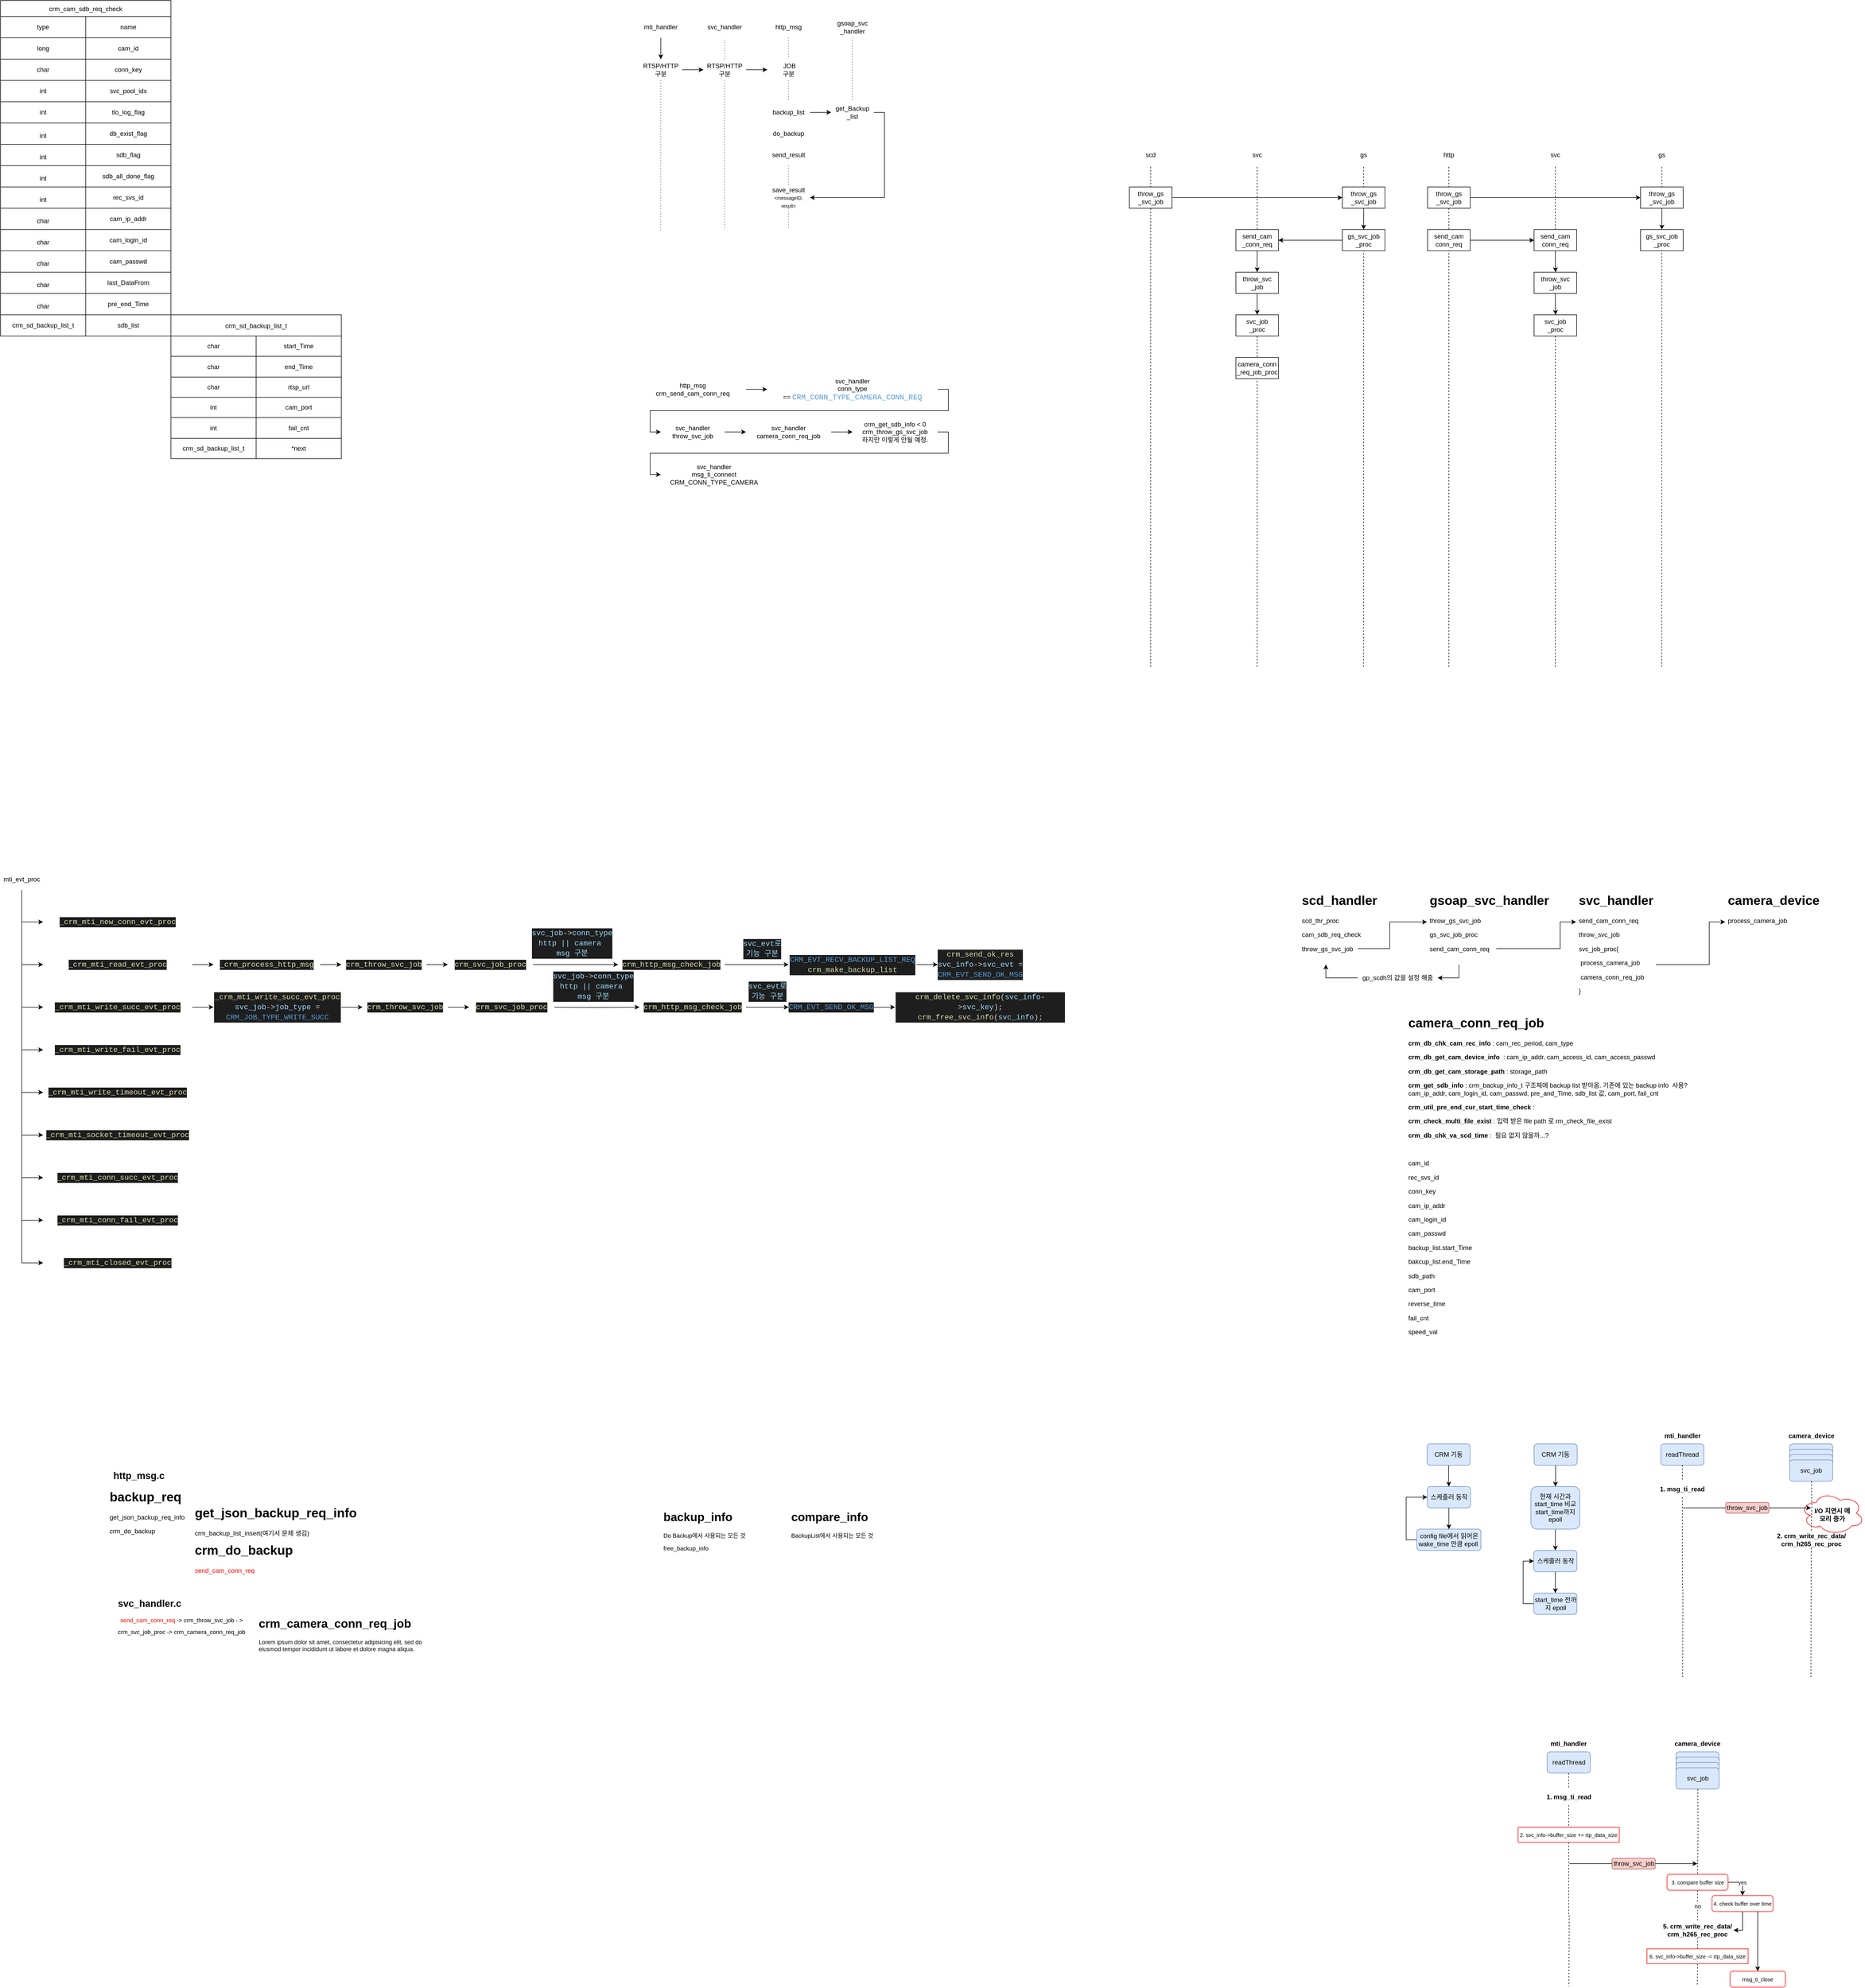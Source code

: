 <mxfile version="20.6.0" type="github">
  <diagram id="_P-Zi_dOzf9sflb4-BA2" name="audit_crm">
    <mxGraphModel dx="1038" dy="568" grid="0" gridSize="10" guides="1" tooltips="1" connect="1" arrows="1" fold="1" page="1" pageScale="1" pageWidth="1200" pageHeight="1600" math="0" shadow="0">
      <root>
        <mxCell id="0" />
        <mxCell id="1" parent="0" />
        <mxCell id="55ldtlzUHcn-3hxcyMGC-51" value="" style="ellipse;shape=cloud;whiteSpace=wrap;html=1;strokeColor=#FF0000;" vertex="1" parent="1">
          <mxGeometry x="3420" y="2810" width="120" height="80" as="geometry" />
        </mxCell>
        <mxCell id="_jYX91c89LGHPGC9FFMB-1" value="" style="shape=table;startSize=0;container=1;collapsible=0;childLayout=tableLayout;" parent="1" vertex="1">
          <mxGeometry x="40" y="40" width="320" height="600" as="geometry" />
        </mxCell>
        <mxCell id="_jYX91c89LGHPGC9FFMB-2" value="" style="shape=tableRow;horizontal=0;startSize=0;swimlaneHead=0;swimlaneBody=0;top=0;left=0;bottom=0;right=0;collapsible=0;dropTarget=0;fillColor=none;points=[[0,0.5],[1,0.5]];portConstraint=eastwest;movable=0;resizable=0;rotatable=0;deletable=0;editable=0;connectable=0;" parent="_jYX91c89LGHPGC9FFMB-1" vertex="1">
          <mxGeometry width="320" height="40" as="geometry" />
        </mxCell>
        <mxCell id="_jYX91c89LGHPGC9FFMB-3" value="type" style="shape=partialRectangle;html=1;whiteSpace=wrap;connectable=0;overflow=hidden;fillColor=none;top=0;left=0;bottom=0;right=0;pointerEvents=1;" parent="_jYX91c89LGHPGC9FFMB-2" vertex="1">
          <mxGeometry width="160" height="40" as="geometry">
            <mxRectangle width="160" height="40" as="alternateBounds" />
          </mxGeometry>
        </mxCell>
        <mxCell id="_jYX91c89LGHPGC9FFMB-4" value="name" style="shape=partialRectangle;html=1;whiteSpace=wrap;connectable=0;overflow=hidden;fillColor=none;top=0;left=0;bottom=0;right=0;pointerEvents=1;" parent="_jYX91c89LGHPGC9FFMB-2" vertex="1">
          <mxGeometry x="160" width="160" height="40" as="geometry">
            <mxRectangle width="160" height="40" as="alternateBounds" />
          </mxGeometry>
        </mxCell>
        <mxCell id="_jYX91c89LGHPGC9FFMB-5" value="" style="shape=tableRow;horizontal=0;startSize=0;swimlaneHead=0;swimlaneBody=0;top=0;left=0;bottom=0;right=0;collapsible=0;dropTarget=0;fillColor=none;points=[[0,0.5],[1,0.5]];portConstraint=eastwest;" parent="_jYX91c89LGHPGC9FFMB-1" vertex="1">
          <mxGeometry y="40" width="320" height="40" as="geometry" />
        </mxCell>
        <mxCell id="_jYX91c89LGHPGC9FFMB-6" value="long&lt;br&gt;" style="shape=partialRectangle;html=1;whiteSpace=wrap;connectable=0;overflow=hidden;fillColor=none;top=0;left=0;bottom=0;right=0;pointerEvents=1;movable=0;resizable=0;rotatable=0;deletable=0;editable=0;" parent="_jYX91c89LGHPGC9FFMB-5" vertex="1">
          <mxGeometry width="160" height="40" as="geometry">
            <mxRectangle width="160" height="40" as="alternateBounds" />
          </mxGeometry>
        </mxCell>
        <mxCell id="_jYX91c89LGHPGC9FFMB-7" value="cam_id" style="shape=partialRectangle;html=1;whiteSpace=wrap;connectable=0;overflow=hidden;fillColor=none;top=0;left=0;bottom=0;right=0;pointerEvents=1;movable=0;resizable=0;rotatable=0;deletable=0;editable=0;" parent="_jYX91c89LGHPGC9FFMB-5" vertex="1">
          <mxGeometry x="160" width="160" height="40" as="geometry">
            <mxRectangle width="160" height="40" as="alternateBounds" />
          </mxGeometry>
        </mxCell>
        <mxCell id="_jYX91c89LGHPGC9FFMB-8" value="" style="shape=tableRow;horizontal=0;startSize=0;swimlaneHead=0;swimlaneBody=0;top=0;left=0;bottom=0;right=0;collapsible=0;dropTarget=0;fillColor=none;points=[[0,0.5],[1,0.5]];portConstraint=eastwest;" parent="_jYX91c89LGHPGC9FFMB-1" vertex="1">
          <mxGeometry y="80" width="320" height="40" as="geometry" />
        </mxCell>
        <mxCell id="_jYX91c89LGHPGC9FFMB-9" value="char" style="shape=partialRectangle;html=1;whiteSpace=wrap;connectable=0;overflow=hidden;fillColor=none;top=0;left=0;bottom=0;right=0;pointerEvents=1;movable=0;resizable=0;rotatable=0;deletable=0;editable=0;" parent="_jYX91c89LGHPGC9FFMB-8" vertex="1">
          <mxGeometry width="160" height="40" as="geometry">
            <mxRectangle width="160" height="40" as="alternateBounds" />
          </mxGeometry>
        </mxCell>
        <mxCell id="_jYX91c89LGHPGC9FFMB-10" value="conn_key" style="shape=partialRectangle;html=1;whiteSpace=wrap;connectable=0;overflow=hidden;fillColor=none;top=0;left=0;bottom=0;right=0;pointerEvents=1;movable=0;resizable=0;rotatable=0;deletable=0;editable=0;" parent="_jYX91c89LGHPGC9FFMB-8" vertex="1">
          <mxGeometry x="160" width="160" height="40" as="geometry">
            <mxRectangle width="160" height="40" as="alternateBounds" />
          </mxGeometry>
        </mxCell>
        <mxCell id="_jYX91c89LGHPGC9FFMB-11" value="" style="shape=tableRow;horizontal=0;startSize=0;swimlaneHead=0;swimlaneBody=0;top=0;left=0;bottom=0;right=0;collapsible=0;dropTarget=0;fillColor=none;points=[[0,0.5],[1,0.5]];portConstraint=eastwest;" parent="_jYX91c89LGHPGC9FFMB-1" vertex="1">
          <mxGeometry y="120" width="320" height="40" as="geometry" />
        </mxCell>
        <mxCell id="_jYX91c89LGHPGC9FFMB-12" value="int" style="shape=partialRectangle;html=1;whiteSpace=wrap;connectable=0;overflow=hidden;fillColor=none;top=0;left=0;bottom=0;right=0;pointerEvents=1;movable=0;resizable=0;rotatable=0;deletable=0;editable=0;" parent="_jYX91c89LGHPGC9FFMB-11" vertex="1">
          <mxGeometry width="160" height="40" as="geometry">
            <mxRectangle width="160" height="40" as="alternateBounds" />
          </mxGeometry>
        </mxCell>
        <mxCell id="_jYX91c89LGHPGC9FFMB-13" value="svc_pool_idx" style="shape=partialRectangle;html=1;whiteSpace=wrap;connectable=0;overflow=hidden;fillColor=none;top=0;left=0;bottom=0;right=0;pointerEvents=1;movable=0;resizable=0;rotatable=0;deletable=0;editable=0;" parent="_jYX91c89LGHPGC9FFMB-11" vertex="1">
          <mxGeometry x="160" width="160" height="40" as="geometry">
            <mxRectangle width="160" height="40" as="alternateBounds" />
          </mxGeometry>
        </mxCell>
        <mxCell id="_jYX91c89LGHPGC9FFMB-14" value="" style="shape=tableRow;horizontal=0;startSize=0;swimlaneHead=0;swimlaneBody=0;top=0;left=0;bottom=0;right=0;collapsible=0;dropTarget=0;fillColor=none;points=[[0,0.5],[1,0.5]];portConstraint=eastwest;" parent="_jYX91c89LGHPGC9FFMB-1" vertex="1">
          <mxGeometry y="160" width="320" height="40" as="geometry" />
        </mxCell>
        <mxCell id="_jYX91c89LGHPGC9FFMB-15" value="int" style="shape=partialRectangle;html=1;whiteSpace=wrap;connectable=0;overflow=hidden;fillColor=none;top=0;left=0;bottom=0;right=0;pointerEvents=1;movable=0;resizable=0;rotatable=0;deletable=0;editable=0;" parent="_jYX91c89LGHPGC9FFMB-14" vertex="1">
          <mxGeometry width="160" height="40" as="geometry">
            <mxRectangle width="160" height="40" as="alternateBounds" />
          </mxGeometry>
        </mxCell>
        <mxCell id="_jYX91c89LGHPGC9FFMB-16" value="tlo_log_flag" style="shape=partialRectangle;html=1;whiteSpace=wrap;connectable=0;overflow=hidden;fillColor=none;top=0;left=0;bottom=0;right=0;pointerEvents=1;movable=0;resizable=0;rotatable=0;deletable=0;editable=0;" parent="_jYX91c89LGHPGC9FFMB-14" vertex="1">
          <mxGeometry x="160" width="160" height="40" as="geometry">
            <mxRectangle width="160" height="40" as="alternateBounds" />
          </mxGeometry>
        </mxCell>
        <mxCell id="_jYX91c89LGHPGC9FFMB-17" value="" style="shape=tableRow;horizontal=0;startSize=0;swimlaneHead=0;swimlaneBody=0;top=0;left=0;bottom=0;right=0;collapsible=0;dropTarget=0;fillColor=none;points=[[0,0.5],[1,0.5]];portConstraint=eastwest;" parent="_jYX91c89LGHPGC9FFMB-1" vertex="1">
          <mxGeometry y="200" width="320" height="40" as="geometry" />
        </mxCell>
        <mxCell id="_jYX91c89LGHPGC9FFMB-18" value="&#xa;&lt;span style=&quot;color: rgb(0, 0, 0); font-family: Helvetica; font-size: 12px; font-style: normal; font-variant-ligatures: normal; font-variant-caps: normal; font-weight: 400; letter-spacing: normal; orphans: 2; text-align: center; text-indent: 0px; text-transform: none; widows: 2; word-spacing: 0px; -webkit-text-stroke-width: 0px; background-color: rgb(248, 249, 250); text-decoration-thickness: initial; text-decoration-style: initial; text-decoration-color: initial; float: none; display: inline !important;&quot;&gt;int&lt;/span&gt;&#xa;&#xa;" style="shape=partialRectangle;html=1;whiteSpace=wrap;connectable=0;overflow=hidden;fillColor=none;top=0;left=0;bottom=0;right=0;pointerEvents=1;movable=0;resizable=0;rotatable=0;deletable=0;editable=0;" parent="_jYX91c89LGHPGC9FFMB-17" vertex="1">
          <mxGeometry width="160" height="40" as="geometry">
            <mxRectangle width="160" height="40" as="alternateBounds" />
          </mxGeometry>
        </mxCell>
        <mxCell id="_jYX91c89LGHPGC9FFMB-19" value="db_exist_flag" style="shape=partialRectangle;html=1;whiteSpace=wrap;connectable=0;overflow=hidden;fillColor=none;top=0;left=0;bottom=0;right=0;pointerEvents=1;movable=0;resizable=0;rotatable=0;deletable=0;editable=0;" parent="_jYX91c89LGHPGC9FFMB-17" vertex="1">
          <mxGeometry x="160" width="160" height="40" as="geometry">
            <mxRectangle width="160" height="40" as="alternateBounds" />
          </mxGeometry>
        </mxCell>
        <mxCell id="_jYX91c89LGHPGC9FFMB-20" value="" style="shape=tableRow;horizontal=0;startSize=0;swimlaneHead=0;swimlaneBody=0;top=0;left=0;bottom=0;right=0;collapsible=0;dropTarget=0;fillColor=none;points=[[0,0.5],[1,0.5]];portConstraint=eastwest;" parent="_jYX91c89LGHPGC9FFMB-1" vertex="1">
          <mxGeometry y="240" width="320" height="40" as="geometry" />
        </mxCell>
        <mxCell id="_jYX91c89LGHPGC9FFMB-21" value="&#xa;&lt;span style=&quot;color: rgb(0, 0, 0); font-family: Helvetica; font-size: 12px; font-style: normal; font-variant-ligatures: normal; font-variant-caps: normal; font-weight: 400; letter-spacing: normal; orphans: 2; text-align: center; text-indent: 0px; text-transform: none; widows: 2; word-spacing: 0px; -webkit-text-stroke-width: 0px; background-color: rgb(248, 249, 250); text-decoration-thickness: initial; text-decoration-style: initial; text-decoration-color: initial; float: none; display: inline !important;&quot;&gt;int&lt;/span&gt;&#xa;&#xa;" style="shape=partialRectangle;html=1;whiteSpace=wrap;connectable=0;overflow=hidden;fillColor=none;top=0;left=0;bottom=0;right=0;pointerEvents=1;movable=0;resizable=0;rotatable=0;deletable=0;editable=0;" parent="_jYX91c89LGHPGC9FFMB-20" vertex="1">
          <mxGeometry width="160" height="40" as="geometry">
            <mxRectangle width="160" height="40" as="alternateBounds" />
          </mxGeometry>
        </mxCell>
        <mxCell id="_jYX91c89LGHPGC9FFMB-22" value="sdb_flag" style="shape=partialRectangle;html=1;whiteSpace=wrap;connectable=0;overflow=hidden;fillColor=none;top=0;left=0;bottom=0;right=0;pointerEvents=1;movable=0;resizable=0;rotatable=0;deletable=0;editable=0;" parent="_jYX91c89LGHPGC9FFMB-20" vertex="1">
          <mxGeometry x="160" width="160" height="40" as="geometry">
            <mxRectangle width="160" height="40" as="alternateBounds" />
          </mxGeometry>
        </mxCell>
        <mxCell id="_jYX91c89LGHPGC9FFMB-23" value="" style="shape=tableRow;horizontal=0;startSize=0;swimlaneHead=0;swimlaneBody=0;top=0;left=0;bottom=0;right=0;collapsible=0;dropTarget=0;fillColor=none;points=[[0,0.5],[1,0.5]];portConstraint=eastwest;" parent="_jYX91c89LGHPGC9FFMB-1" vertex="1">
          <mxGeometry y="280" width="320" height="40" as="geometry" />
        </mxCell>
        <mxCell id="_jYX91c89LGHPGC9FFMB-24" value="&#xa;&lt;span style=&quot;color: rgb(0, 0, 0); font-family: Helvetica; font-size: 12px; font-style: normal; font-variant-ligatures: normal; font-variant-caps: normal; font-weight: 400; letter-spacing: normal; orphans: 2; text-align: center; text-indent: 0px; text-transform: none; widows: 2; word-spacing: 0px; -webkit-text-stroke-width: 0px; background-color: rgb(248, 249, 250); text-decoration-thickness: initial; text-decoration-style: initial; text-decoration-color: initial; float: none; display: inline !important;&quot;&gt;int&lt;/span&gt;&#xa;&#xa;" style="shape=partialRectangle;html=1;whiteSpace=wrap;connectable=0;overflow=hidden;fillColor=none;top=0;left=0;bottom=0;right=0;pointerEvents=1;movable=0;resizable=0;rotatable=0;deletable=0;editable=0;" parent="_jYX91c89LGHPGC9FFMB-23" vertex="1">
          <mxGeometry width="160" height="40" as="geometry">
            <mxRectangle width="160" height="40" as="alternateBounds" />
          </mxGeometry>
        </mxCell>
        <mxCell id="_jYX91c89LGHPGC9FFMB-25" value="sdb_all_done_flag" style="shape=partialRectangle;html=1;whiteSpace=wrap;connectable=0;overflow=hidden;fillColor=none;top=0;left=0;bottom=0;right=0;pointerEvents=1;movable=0;resizable=0;rotatable=0;deletable=0;editable=0;" parent="_jYX91c89LGHPGC9FFMB-23" vertex="1">
          <mxGeometry x="160" width="160" height="40" as="geometry">
            <mxRectangle width="160" height="40" as="alternateBounds" />
          </mxGeometry>
        </mxCell>
        <mxCell id="_jYX91c89LGHPGC9FFMB-26" value="" style="shape=tableRow;horizontal=0;startSize=0;swimlaneHead=0;swimlaneBody=0;top=0;left=0;bottom=0;right=0;collapsible=0;dropTarget=0;fillColor=none;points=[[0,0.5],[1,0.5]];portConstraint=eastwest;" parent="_jYX91c89LGHPGC9FFMB-1" vertex="1">
          <mxGeometry y="320" width="320" height="40" as="geometry" />
        </mxCell>
        <mxCell id="_jYX91c89LGHPGC9FFMB-27" value="&#xa;&lt;span style=&quot;color: rgb(0, 0, 0); font-family: Helvetica; font-size: 12px; font-style: normal; font-variant-ligatures: normal; font-variant-caps: normal; font-weight: 400; letter-spacing: normal; orphans: 2; text-align: center; text-indent: 0px; text-transform: none; widows: 2; word-spacing: 0px; -webkit-text-stroke-width: 0px; background-color: rgb(248, 249, 250); text-decoration-thickness: initial; text-decoration-style: initial; text-decoration-color: initial; float: none; display: inline !important;&quot;&gt;int&lt;/span&gt;&#xa;&#xa;" style="shape=partialRectangle;html=1;whiteSpace=wrap;connectable=0;overflow=hidden;fillColor=none;top=0;left=0;bottom=0;right=0;pointerEvents=1;movable=0;resizable=0;rotatable=0;deletable=0;editable=0;" parent="_jYX91c89LGHPGC9FFMB-26" vertex="1">
          <mxGeometry width="160" height="40" as="geometry">
            <mxRectangle width="160" height="40" as="alternateBounds" />
          </mxGeometry>
        </mxCell>
        <mxCell id="_jYX91c89LGHPGC9FFMB-28" value="rec_svs_id" style="shape=partialRectangle;html=1;whiteSpace=wrap;connectable=0;overflow=hidden;fillColor=none;top=0;left=0;bottom=0;right=0;pointerEvents=1;movable=0;resizable=0;rotatable=0;deletable=0;editable=0;" parent="_jYX91c89LGHPGC9FFMB-26" vertex="1">
          <mxGeometry x="160" width="160" height="40" as="geometry">
            <mxRectangle width="160" height="40" as="alternateBounds" />
          </mxGeometry>
        </mxCell>
        <mxCell id="_jYX91c89LGHPGC9FFMB-29" value="" style="shape=tableRow;horizontal=0;startSize=0;swimlaneHead=0;swimlaneBody=0;top=0;left=0;bottom=0;right=0;collapsible=0;dropTarget=0;fillColor=none;points=[[0,0.5],[1,0.5]];portConstraint=eastwest;" parent="_jYX91c89LGHPGC9FFMB-1" vertex="1">
          <mxGeometry y="360" width="320" height="40" as="geometry" />
        </mxCell>
        <mxCell id="_jYX91c89LGHPGC9FFMB-30" value="&#xa;&lt;span style=&quot;color: rgb(0, 0, 0); font-family: Helvetica; font-size: 12px; font-style: normal; font-variant-ligatures: normal; font-variant-caps: normal; font-weight: 400; letter-spacing: normal; orphans: 2; text-align: center; text-indent: 0px; text-transform: none; widows: 2; word-spacing: 0px; -webkit-text-stroke-width: 0px; background-color: rgb(248, 249, 250); text-decoration-thickness: initial; text-decoration-style: initial; text-decoration-color: initial; float: none; display: inline !important;&quot;&gt;char&lt;/span&gt;&#xa;&#xa;" style="shape=partialRectangle;html=1;whiteSpace=wrap;connectable=0;overflow=hidden;fillColor=none;top=0;left=0;bottom=0;right=0;pointerEvents=1;movable=0;resizable=0;rotatable=0;deletable=0;editable=0;" parent="_jYX91c89LGHPGC9FFMB-29" vertex="1">
          <mxGeometry width="160" height="40" as="geometry">
            <mxRectangle width="160" height="40" as="alternateBounds" />
          </mxGeometry>
        </mxCell>
        <mxCell id="_jYX91c89LGHPGC9FFMB-31" value="cam_ip_addr" style="shape=partialRectangle;html=1;whiteSpace=wrap;connectable=0;overflow=hidden;fillColor=none;top=0;left=0;bottom=0;right=0;pointerEvents=1;movable=0;resizable=0;rotatable=0;deletable=0;editable=0;" parent="_jYX91c89LGHPGC9FFMB-29" vertex="1">
          <mxGeometry x="160" width="160" height="40" as="geometry">
            <mxRectangle width="160" height="40" as="alternateBounds" />
          </mxGeometry>
        </mxCell>
        <mxCell id="_jYX91c89LGHPGC9FFMB-32" value="" style="shape=tableRow;horizontal=0;startSize=0;swimlaneHead=0;swimlaneBody=0;top=0;left=0;bottom=0;right=0;collapsible=0;dropTarget=0;fillColor=none;points=[[0,0.5],[1,0.5]];portConstraint=eastwest;" parent="_jYX91c89LGHPGC9FFMB-1" vertex="1">
          <mxGeometry y="400" width="320" height="40" as="geometry" />
        </mxCell>
        <mxCell id="_jYX91c89LGHPGC9FFMB-33" value="&#xa;&lt;span style=&quot;color: rgb(0, 0, 0); font-family: Helvetica; font-size: 12px; font-style: normal; font-variant-ligatures: normal; font-variant-caps: normal; font-weight: 400; letter-spacing: normal; orphans: 2; text-align: center; text-indent: 0px; text-transform: none; widows: 2; word-spacing: 0px; -webkit-text-stroke-width: 0px; background-color: rgb(248, 249, 250); text-decoration-thickness: initial; text-decoration-style: initial; text-decoration-color: initial; float: none; display: inline !important;&quot;&gt;char&lt;/span&gt;&#xa;&#xa;" style="shape=partialRectangle;html=1;whiteSpace=wrap;connectable=0;overflow=hidden;fillColor=none;top=0;left=0;bottom=0;right=0;pointerEvents=1;movable=0;resizable=0;rotatable=0;deletable=0;editable=0;" parent="_jYX91c89LGHPGC9FFMB-32" vertex="1">
          <mxGeometry width="160" height="40" as="geometry">
            <mxRectangle width="160" height="40" as="alternateBounds" />
          </mxGeometry>
        </mxCell>
        <mxCell id="_jYX91c89LGHPGC9FFMB-34" value="cam_login_id" style="shape=partialRectangle;html=1;whiteSpace=wrap;connectable=0;overflow=hidden;fillColor=none;top=0;left=0;bottom=0;right=0;pointerEvents=1;movable=0;resizable=0;rotatable=0;deletable=0;editable=0;" parent="_jYX91c89LGHPGC9FFMB-32" vertex="1">
          <mxGeometry x="160" width="160" height="40" as="geometry">
            <mxRectangle width="160" height="40" as="alternateBounds" />
          </mxGeometry>
        </mxCell>
        <mxCell id="_jYX91c89LGHPGC9FFMB-35" value="" style="shape=tableRow;horizontal=0;startSize=0;swimlaneHead=0;swimlaneBody=0;top=0;left=0;bottom=0;right=0;collapsible=0;dropTarget=0;fillColor=none;points=[[0,0.5],[1,0.5]];portConstraint=eastwest;" parent="_jYX91c89LGHPGC9FFMB-1" vertex="1">
          <mxGeometry y="440" width="320" height="40" as="geometry" />
        </mxCell>
        <mxCell id="_jYX91c89LGHPGC9FFMB-36" value="&#xa;&lt;span style=&quot;color: rgb(0, 0, 0); font-family: Helvetica; font-size: 12px; font-style: normal; font-variant-ligatures: normal; font-variant-caps: normal; font-weight: 400; letter-spacing: normal; orphans: 2; text-align: center; text-indent: 0px; text-transform: none; widows: 2; word-spacing: 0px; -webkit-text-stroke-width: 0px; background-color: rgb(248, 249, 250); text-decoration-thickness: initial; text-decoration-style: initial; text-decoration-color: initial; float: none; display: inline !important;&quot;&gt;char&lt;/span&gt;&#xa;&#xa;" style="shape=partialRectangle;html=1;whiteSpace=wrap;connectable=0;overflow=hidden;fillColor=none;top=0;left=0;bottom=0;right=0;pointerEvents=1;movable=0;resizable=0;rotatable=0;deletable=0;editable=0;" parent="_jYX91c89LGHPGC9FFMB-35" vertex="1">
          <mxGeometry width="160" height="40" as="geometry">
            <mxRectangle width="160" height="40" as="alternateBounds" />
          </mxGeometry>
        </mxCell>
        <mxCell id="_jYX91c89LGHPGC9FFMB-37" value="cam_passwd" style="shape=partialRectangle;html=1;whiteSpace=wrap;connectable=0;overflow=hidden;fillColor=none;top=0;left=0;bottom=0;right=0;pointerEvents=1;movable=0;resizable=0;rotatable=0;deletable=0;editable=0;" parent="_jYX91c89LGHPGC9FFMB-35" vertex="1">
          <mxGeometry x="160" width="160" height="40" as="geometry">
            <mxRectangle width="160" height="40" as="alternateBounds" />
          </mxGeometry>
        </mxCell>
        <mxCell id="_jYX91c89LGHPGC9FFMB-38" value="" style="shape=tableRow;horizontal=0;startSize=0;swimlaneHead=0;swimlaneBody=0;top=0;left=0;bottom=0;right=0;collapsible=0;dropTarget=0;fillColor=none;points=[[0,0.5],[1,0.5]];portConstraint=eastwest;" parent="_jYX91c89LGHPGC9FFMB-1" vertex="1">
          <mxGeometry y="480" width="320" height="40" as="geometry" />
        </mxCell>
        <mxCell id="_jYX91c89LGHPGC9FFMB-39" value="&#xa;&lt;span style=&quot;color: rgb(0, 0, 0); font-family: Helvetica; font-size: 12px; font-style: normal; font-variant-ligatures: normal; font-variant-caps: normal; font-weight: 400; letter-spacing: normal; orphans: 2; text-align: center; text-indent: 0px; text-transform: none; widows: 2; word-spacing: 0px; -webkit-text-stroke-width: 0px; background-color: rgb(248, 249, 250); text-decoration-thickness: initial; text-decoration-style: initial; text-decoration-color: initial; float: none; display: inline !important;&quot;&gt;char&lt;/span&gt;&#xa;&#xa;" style="shape=partialRectangle;html=1;whiteSpace=wrap;connectable=0;overflow=hidden;fillColor=none;top=0;left=0;bottom=0;right=0;pointerEvents=1;movable=0;resizable=0;rotatable=0;deletable=0;editable=0;" parent="_jYX91c89LGHPGC9FFMB-38" vertex="1">
          <mxGeometry width="160" height="40" as="geometry">
            <mxRectangle width="160" height="40" as="alternateBounds" />
          </mxGeometry>
        </mxCell>
        <mxCell id="_jYX91c89LGHPGC9FFMB-40" value="last_DataFrom" style="shape=partialRectangle;html=1;whiteSpace=wrap;connectable=0;overflow=hidden;fillColor=none;top=0;left=0;bottom=0;right=0;pointerEvents=1;movable=0;resizable=0;rotatable=0;deletable=0;editable=0;" parent="_jYX91c89LGHPGC9FFMB-38" vertex="1">
          <mxGeometry x="160" width="160" height="40" as="geometry">
            <mxRectangle width="160" height="40" as="alternateBounds" />
          </mxGeometry>
        </mxCell>
        <mxCell id="_jYX91c89LGHPGC9FFMB-41" value="" style="shape=tableRow;horizontal=0;startSize=0;swimlaneHead=0;swimlaneBody=0;top=0;left=0;bottom=0;right=0;collapsible=0;dropTarget=0;fillColor=none;points=[[0,0.5],[1,0.5]];portConstraint=eastwest;" parent="_jYX91c89LGHPGC9FFMB-1" vertex="1">
          <mxGeometry y="520" width="320" height="40" as="geometry" />
        </mxCell>
        <mxCell id="_jYX91c89LGHPGC9FFMB-42" value="&#xa;&lt;span style=&quot;color: rgb(0, 0, 0); font-family: Helvetica; font-size: 12px; font-style: normal; font-variant-ligatures: normal; font-variant-caps: normal; font-weight: 400; letter-spacing: normal; orphans: 2; text-align: center; text-indent: 0px; text-transform: none; widows: 2; word-spacing: 0px; -webkit-text-stroke-width: 0px; background-color: rgb(248, 249, 250); text-decoration-thickness: initial; text-decoration-style: initial; text-decoration-color: initial; float: none; display: inline !important;&quot;&gt;char&lt;/span&gt;&#xa;&#xa;" style="shape=partialRectangle;html=1;whiteSpace=wrap;connectable=0;overflow=hidden;fillColor=none;top=0;left=0;bottom=0;right=0;pointerEvents=1;movable=0;resizable=0;rotatable=0;deletable=0;editable=0;" parent="_jYX91c89LGHPGC9FFMB-41" vertex="1">
          <mxGeometry width="160" height="40" as="geometry">
            <mxRectangle width="160" height="40" as="alternateBounds" />
          </mxGeometry>
        </mxCell>
        <mxCell id="_jYX91c89LGHPGC9FFMB-43" value="pre_end_Time" style="shape=partialRectangle;html=1;whiteSpace=wrap;connectable=0;overflow=hidden;fillColor=none;top=0;left=0;bottom=0;right=0;pointerEvents=1;movable=0;resizable=0;rotatable=0;deletable=0;editable=0;" parent="_jYX91c89LGHPGC9FFMB-41" vertex="1">
          <mxGeometry x="160" width="160" height="40" as="geometry">
            <mxRectangle width="160" height="40" as="alternateBounds" />
          </mxGeometry>
        </mxCell>
        <mxCell id="_jYX91c89LGHPGC9FFMB-46" style="shape=tableRow;horizontal=0;startSize=0;swimlaneHead=0;swimlaneBody=0;top=0;left=0;bottom=0;right=0;collapsible=0;dropTarget=0;fillColor=none;points=[[0,0.5],[1,0.5]];portConstraint=eastwest;" parent="_jYX91c89LGHPGC9FFMB-1" vertex="1">
          <mxGeometry y="560" width="320" height="40" as="geometry" />
        </mxCell>
        <mxCell id="_jYX91c89LGHPGC9FFMB-47" value="crm_sd_backup_list_t" style="shape=partialRectangle;html=1;whiteSpace=wrap;connectable=0;overflow=hidden;fillColor=none;top=0;left=0;bottom=0;right=0;pointerEvents=1;movable=0;resizable=0;rotatable=0;deletable=0;editable=0;" parent="_jYX91c89LGHPGC9FFMB-46" vertex="1">
          <mxGeometry width="160" height="40" as="geometry">
            <mxRectangle width="160" height="40" as="alternateBounds" />
          </mxGeometry>
        </mxCell>
        <mxCell id="_jYX91c89LGHPGC9FFMB-48" value="sdb_list" style="shape=partialRectangle;html=1;whiteSpace=wrap;connectable=0;overflow=hidden;fillColor=none;top=0;left=0;bottom=0;right=0;pointerEvents=1;movable=0;resizable=0;rotatable=0;deletable=0;editable=0;" parent="_jYX91c89LGHPGC9FFMB-46" vertex="1">
          <mxGeometry x="160" width="160" height="40" as="geometry">
            <mxRectangle width="160" height="40" as="alternateBounds" />
          </mxGeometry>
        </mxCell>
        <mxCell id="_jYX91c89LGHPGC9FFMB-49" value="crm_sd_backup_list_t" style="shape=table;startSize=40;container=1;collapsible=0;childLayout=tableLayout;" parent="1" vertex="1">
          <mxGeometry x="360" y="600" width="320" height="270" as="geometry" />
        </mxCell>
        <mxCell id="_jYX91c89LGHPGC9FFMB-50" value="" style="shape=tableRow;horizontal=0;startSize=0;swimlaneHead=0;swimlaneBody=0;top=0;left=0;bottom=0;right=0;collapsible=0;dropTarget=0;fillColor=none;points=[[0,0.5],[1,0.5]];portConstraint=eastwest;" parent="_jYX91c89LGHPGC9FFMB-49" vertex="1">
          <mxGeometry y="40" width="320" height="38" as="geometry" />
        </mxCell>
        <mxCell id="_jYX91c89LGHPGC9FFMB-51" value="char" style="shape=partialRectangle;html=1;whiteSpace=wrap;connectable=0;overflow=hidden;fillColor=none;top=0;left=0;bottom=0;right=0;pointerEvents=1;" parent="_jYX91c89LGHPGC9FFMB-50" vertex="1">
          <mxGeometry width="160" height="38" as="geometry">
            <mxRectangle width="160" height="38" as="alternateBounds" />
          </mxGeometry>
        </mxCell>
        <mxCell id="_jYX91c89LGHPGC9FFMB-52" value="start_Time" style="shape=partialRectangle;html=1;whiteSpace=wrap;connectable=0;overflow=hidden;fillColor=none;top=0;left=0;bottom=0;right=0;pointerEvents=1;" parent="_jYX91c89LGHPGC9FFMB-50" vertex="1">
          <mxGeometry x="160" width="160" height="38" as="geometry">
            <mxRectangle width="160" height="38" as="alternateBounds" />
          </mxGeometry>
        </mxCell>
        <mxCell id="_jYX91c89LGHPGC9FFMB-53" value="" style="shape=tableRow;horizontal=0;startSize=0;swimlaneHead=0;swimlaneBody=0;top=0;left=0;bottom=0;right=0;collapsible=0;dropTarget=0;fillColor=none;points=[[0,0.5],[1,0.5]];portConstraint=eastwest;" parent="_jYX91c89LGHPGC9FFMB-49" vertex="1">
          <mxGeometry y="78" width="320" height="39" as="geometry" />
        </mxCell>
        <mxCell id="_jYX91c89LGHPGC9FFMB-54" value="char" style="shape=partialRectangle;html=1;whiteSpace=wrap;connectable=0;overflow=hidden;fillColor=none;top=0;left=0;bottom=0;right=0;pointerEvents=1;" parent="_jYX91c89LGHPGC9FFMB-53" vertex="1">
          <mxGeometry width="160" height="39" as="geometry">
            <mxRectangle width="160" height="39" as="alternateBounds" />
          </mxGeometry>
        </mxCell>
        <mxCell id="_jYX91c89LGHPGC9FFMB-55" value="end_Time" style="shape=partialRectangle;html=1;whiteSpace=wrap;connectable=0;overflow=hidden;fillColor=none;top=0;left=0;bottom=0;right=0;pointerEvents=1;" parent="_jYX91c89LGHPGC9FFMB-53" vertex="1">
          <mxGeometry x="160" width="160" height="39" as="geometry">
            <mxRectangle width="160" height="39" as="alternateBounds" />
          </mxGeometry>
        </mxCell>
        <mxCell id="_jYX91c89LGHPGC9FFMB-56" value="" style="shape=tableRow;horizontal=0;startSize=0;swimlaneHead=0;swimlaneBody=0;top=0;left=0;bottom=0;right=0;collapsible=0;dropTarget=0;fillColor=none;points=[[0,0.5],[1,0.5]];portConstraint=eastwest;" parent="_jYX91c89LGHPGC9FFMB-49" vertex="1">
          <mxGeometry y="117" width="320" height="38" as="geometry" />
        </mxCell>
        <mxCell id="_jYX91c89LGHPGC9FFMB-57" value="char" style="shape=partialRectangle;html=1;whiteSpace=wrap;connectable=0;overflow=hidden;fillColor=none;top=0;left=0;bottom=0;right=0;pointerEvents=1;" parent="_jYX91c89LGHPGC9FFMB-56" vertex="1">
          <mxGeometry width="160" height="38" as="geometry">
            <mxRectangle width="160" height="38" as="alternateBounds" />
          </mxGeometry>
        </mxCell>
        <mxCell id="_jYX91c89LGHPGC9FFMB-58" value="rtsp_url" style="shape=partialRectangle;html=1;whiteSpace=wrap;connectable=0;overflow=hidden;fillColor=none;top=0;left=0;bottom=0;right=0;pointerEvents=1;" parent="_jYX91c89LGHPGC9FFMB-56" vertex="1">
          <mxGeometry x="160" width="160" height="38" as="geometry">
            <mxRectangle width="160" height="38" as="alternateBounds" />
          </mxGeometry>
        </mxCell>
        <mxCell id="_jYX91c89LGHPGC9FFMB-59" value="" style="shape=tableRow;horizontal=0;startSize=0;swimlaneHead=0;swimlaneBody=0;top=0;left=0;bottom=0;right=0;collapsible=0;dropTarget=0;fillColor=none;points=[[0,0.5],[1,0.5]];portConstraint=eastwest;" parent="_jYX91c89LGHPGC9FFMB-49" vertex="1">
          <mxGeometry y="155" width="320" height="38" as="geometry" />
        </mxCell>
        <mxCell id="_jYX91c89LGHPGC9FFMB-60" value="int" style="shape=partialRectangle;html=1;whiteSpace=wrap;connectable=0;overflow=hidden;fillColor=none;top=0;left=0;bottom=0;right=0;pointerEvents=1;" parent="_jYX91c89LGHPGC9FFMB-59" vertex="1">
          <mxGeometry width="160" height="38" as="geometry">
            <mxRectangle width="160" height="38" as="alternateBounds" />
          </mxGeometry>
        </mxCell>
        <mxCell id="_jYX91c89LGHPGC9FFMB-61" value="cam_port" style="shape=partialRectangle;html=1;whiteSpace=wrap;connectable=0;overflow=hidden;fillColor=none;top=0;left=0;bottom=0;right=0;pointerEvents=1;" parent="_jYX91c89LGHPGC9FFMB-59" vertex="1">
          <mxGeometry x="160" width="160" height="38" as="geometry">
            <mxRectangle width="160" height="38" as="alternateBounds" />
          </mxGeometry>
        </mxCell>
        <mxCell id="_jYX91c89LGHPGC9FFMB-62" value="" style="shape=tableRow;horizontal=0;startSize=0;swimlaneHead=0;swimlaneBody=0;top=0;left=0;bottom=0;right=0;collapsible=0;dropTarget=0;fillColor=none;points=[[0,0.5],[1,0.5]];portConstraint=eastwest;" parent="_jYX91c89LGHPGC9FFMB-49" vertex="1">
          <mxGeometry y="193" width="320" height="39" as="geometry" />
        </mxCell>
        <mxCell id="_jYX91c89LGHPGC9FFMB-63" value="int" style="shape=partialRectangle;html=1;whiteSpace=wrap;connectable=0;overflow=hidden;fillColor=none;top=0;left=0;bottom=0;right=0;pointerEvents=1;" parent="_jYX91c89LGHPGC9FFMB-62" vertex="1">
          <mxGeometry width="160" height="39" as="geometry">
            <mxRectangle width="160" height="39" as="alternateBounds" />
          </mxGeometry>
        </mxCell>
        <mxCell id="_jYX91c89LGHPGC9FFMB-64" value="fail_cnt" style="shape=partialRectangle;html=1;whiteSpace=wrap;connectable=0;overflow=hidden;fillColor=none;top=0;left=0;bottom=0;right=0;pointerEvents=1;" parent="_jYX91c89LGHPGC9FFMB-62" vertex="1">
          <mxGeometry x="160" width="160" height="39" as="geometry">
            <mxRectangle width="160" height="39" as="alternateBounds" />
          </mxGeometry>
        </mxCell>
        <mxCell id="_jYX91c89LGHPGC9FFMB-65" value="" style="shape=tableRow;horizontal=0;startSize=0;swimlaneHead=0;swimlaneBody=0;top=0;left=0;bottom=0;right=0;collapsible=0;dropTarget=0;fillColor=none;points=[[0,0.5],[1,0.5]];portConstraint=eastwest;" parent="_jYX91c89LGHPGC9FFMB-49" vertex="1">
          <mxGeometry y="232" width="320" height="38" as="geometry" />
        </mxCell>
        <mxCell id="_jYX91c89LGHPGC9FFMB-66" value="crm_sd_backup_list_t" style="shape=partialRectangle;html=1;whiteSpace=wrap;connectable=0;overflow=hidden;fillColor=none;top=0;left=0;bottom=0;right=0;pointerEvents=1;" parent="_jYX91c89LGHPGC9FFMB-65" vertex="1">
          <mxGeometry width="160" height="38" as="geometry">
            <mxRectangle width="160" height="38" as="alternateBounds" />
          </mxGeometry>
        </mxCell>
        <mxCell id="_jYX91c89LGHPGC9FFMB-67" value="*next" style="shape=partialRectangle;html=1;whiteSpace=wrap;connectable=0;overflow=hidden;fillColor=none;top=0;left=0;bottom=0;right=0;pointerEvents=1;" parent="_jYX91c89LGHPGC9FFMB-65" vertex="1">
          <mxGeometry x="160" width="160" height="38" as="geometry">
            <mxRectangle width="160" height="38" as="alternateBounds" />
          </mxGeometry>
        </mxCell>
        <mxCell id="_jYX91c89LGHPGC9FFMB-114" value="crm_cam_sdb_req_check" style="shape=table;startSize=30;container=1;collapsible=0;childLayout=tableLayout;" parent="1" vertex="1">
          <mxGeometry x="40" y="10" width="320" height="550" as="geometry" />
        </mxCell>
        <mxCell id="_jYX91c89LGHPGC9FFMB-115" value="" style="shape=tableRow;horizontal=0;startSize=0;swimlaneHead=0;swimlaneBody=0;top=0;left=0;bottom=0;right=0;collapsible=0;dropTarget=0;fillColor=none;points=[[0,0.5],[1,0.5]];portConstraint=eastwest;" parent="_jYX91c89LGHPGC9FFMB-114" vertex="1">
          <mxGeometry y="30" width="320" height="40" as="geometry" />
        </mxCell>
        <mxCell id="_jYX91c89LGHPGC9FFMB-116" value="" style="shape=partialRectangle;html=1;whiteSpace=wrap;connectable=0;overflow=hidden;fillColor=none;top=0;left=0;bottom=0;right=0;pointerEvents=1;" parent="_jYX91c89LGHPGC9FFMB-115" vertex="1">
          <mxGeometry width="160" height="40" as="geometry">
            <mxRectangle width="160" height="40" as="alternateBounds" />
          </mxGeometry>
        </mxCell>
        <mxCell id="_jYX91c89LGHPGC9FFMB-117" value="" style="shape=partialRectangle;html=1;whiteSpace=wrap;connectable=0;overflow=hidden;fillColor=none;top=0;left=0;bottom=0;right=0;pointerEvents=1;" parent="_jYX91c89LGHPGC9FFMB-115" vertex="1">
          <mxGeometry x="160" width="160" height="40" as="geometry">
            <mxRectangle width="160" height="40" as="alternateBounds" />
          </mxGeometry>
        </mxCell>
        <mxCell id="_jYX91c89LGHPGC9FFMB-118" value="" style="shape=tableRow;horizontal=0;startSize=0;swimlaneHead=0;swimlaneBody=0;top=0;left=0;bottom=0;right=0;collapsible=0;dropTarget=0;fillColor=none;points=[[0,0.5],[1,0.5]];portConstraint=eastwest;" parent="_jYX91c89LGHPGC9FFMB-114" vertex="1">
          <mxGeometry y="70" width="320" height="40" as="geometry" />
        </mxCell>
        <mxCell id="_jYX91c89LGHPGC9FFMB-119" value="" style="shape=partialRectangle;html=1;whiteSpace=wrap;connectable=0;overflow=hidden;fillColor=none;top=0;left=0;bottom=0;right=0;pointerEvents=1;" parent="_jYX91c89LGHPGC9FFMB-118" vertex="1">
          <mxGeometry width="160" height="40" as="geometry">
            <mxRectangle width="160" height="40" as="alternateBounds" />
          </mxGeometry>
        </mxCell>
        <mxCell id="_jYX91c89LGHPGC9FFMB-120" value="" style="shape=partialRectangle;html=1;whiteSpace=wrap;connectable=0;overflow=hidden;fillColor=none;top=0;left=0;bottom=0;right=0;pointerEvents=1;" parent="_jYX91c89LGHPGC9FFMB-118" vertex="1">
          <mxGeometry x="160" width="160" height="40" as="geometry">
            <mxRectangle width="160" height="40" as="alternateBounds" />
          </mxGeometry>
        </mxCell>
        <mxCell id="_jYX91c89LGHPGC9FFMB-121" value="" style="shape=tableRow;horizontal=0;startSize=0;swimlaneHead=0;swimlaneBody=0;top=0;left=0;bottom=0;right=0;collapsible=0;dropTarget=0;fillColor=none;points=[[0,0.5],[1,0.5]];portConstraint=eastwest;" parent="_jYX91c89LGHPGC9FFMB-114" vertex="1">
          <mxGeometry y="110" width="320" height="40" as="geometry" />
        </mxCell>
        <mxCell id="_jYX91c89LGHPGC9FFMB-122" value="" style="shape=partialRectangle;html=1;whiteSpace=wrap;connectable=0;overflow=hidden;fillColor=none;top=0;left=0;bottom=0;right=0;pointerEvents=1;" parent="_jYX91c89LGHPGC9FFMB-121" vertex="1">
          <mxGeometry width="160" height="40" as="geometry">
            <mxRectangle width="160" height="40" as="alternateBounds" />
          </mxGeometry>
        </mxCell>
        <mxCell id="_jYX91c89LGHPGC9FFMB-123" value="" style="shape=partialRectangle;html=1;whiteSpace=wrap;connectable=0;overflow=hidden;fillColor=none;top=0;left=0;bottom=0;right=0;pointerEvents=1;" parent="_jYX91c89LGHPGC9FFMB-121" vertex="1">
          <mxGeometry x="160" width="160" height="40" as="geometry">
            <mxRectangle width="160" height="40" as="alternateBounds" />
          </mxGeometry>
        </mxCell>
        <mxCell id="_jYX91c89LGHPGC9FFMB-124" value="" style="shape=tableRow;horizontal=0;startSize=0;swimlaneHead=0;swimlaneBody=0;top=0;left=0;bottom=0;right=0;collapsible=0;dropTarget=0;fillColor=none;points=[[0,0.5],[1,0.5]];portConstraint=eastwest;" parent="_jYX91c89LGHPGC9FFMB-114" vertex="1">
          <mxGeometry y="150" width="320" height="40" as="geometry" />
        </mxCell>
        <mxCell id="_jYX91c89LGHPGC9FFMB-125" value="" style="shape=partialRectangle;html=1;whiteSpace=wrap;connectable=0;overflow=hidden;fillColor=none;top=0;left=0;bottom=0;right=0;pointerEvents=1;" parent="_jYX91c89LGHPGC9FFMB-124" vertex="1">
          <mxGeometry width="160" height="40" as="geometry">
            <mxRectangle width="160" height="40" as="alternateBounds" />
          </mxGeometry>
        </mxCell>
        <mxCell id="_jYX91c89LGHPGC9FFMB-126" value="" style="shape=partialRectangle;html=1;whiteSpace=wrap;connectable=0;overflow=hidden;fillColor=none;top=0;left=0;bottom=0;right=0;pointerEvents=1;" parent="_jYX91c89LGHPGC9FFMB-124" vertex="1">
          <mxGeometry x="160" width="160" height="40" as="geometry">
            <mxRectangle width="160" height="40" as="alternateBounds" />
          </mxGeometry>
        </mxCell>
        <mxCell id="_jYX91c89LGHPGC9FFMB-127" value="" style="shape=tableRow;horizontal=0;startSize=0;swimlaneHead=0;swimlaneBody=0;top=0;left=0;bottom=0;right=0;collapsible=0;dropTarget=0;fillColor=none;points=[[0,0.5],[1,0.5]];portConstraint=eastwest;" parent="_jYX91c89LGHPGC9FFMB-114" vertex="1">
          <mxGeometry y="190" width="320" height="40" as="geometry" />
        </mxCell>
        <mxCell id="_jYX91c89LGHPGC9FFMB-128" value="" style="shape=partialRectangle;html=1;whiteSpace=wrap;connectable=0;overflow=hidden;fillColor=none;top=0;left=0;bottom=0;right=0;pointerEvents=1;" parent="_jYX91c89LGHPGC9FFMB-127" vertex="1">
          <mxGeometry width="160" height="40" as="geometry">
            <mxRectangle width="160" height="40" as="alternateBounds" />
          </mxGeometry>
        </mxCell>
        <mxCell id="_jYX91c89LGHPGC9FFMB-129" value="" style="shape=partialRectangle;html=1;whiteSpace=wrap;connectable=0;overflow=hidden;fillColor=none;top=0;left=0;bottom=0;right=0;pointerEvents=1;" parent="_jYX91c89LGHPGC9FFMB-127" vertex="1">
          <mxGeometry x="160" width="160" height="40" as="geometry">
            <mxRectangle width="160" height="40" as="alternateBounds" />
          </mxGeometry>
        </mxCell>
        <mxCell id="_jYX91c89LGHPGC9FFMB-130" value="" style="shape=tableRow;horizontal=0;startSize=0;swimlaneHead=0;swimlaneBody=0;top=0;left=0;bottom=0;right=0;collapsible=0;dropTarget=0;fillColor=none;points=[[0,0.5],[1,0.5]];portConstraint=eastwest;" parent="_jYX91c89LGHPGC9FFMB-114" vertex="1">
          <mxGeometry y="230" width="320" height="40" as="geometry" />
        </mxCell>
        <mxCell id="_jYX91c89LGHPGC9FFMB-131" value="" style="shape=partialRectangle;html=1;whiteSpace=wrap;connectable=0;overflow=hidden;fillColor=none;top=0;left=0;bottom=0;right=0;pointerEvents=1;" parent="_jYX91c89LGHPGC9FFMB-130" vertex="1">
          <mxGeometry width="160" height="40" as="geometry">
            <mxRectangle width="160" height="40" as="alternateBounds" />
          </mxGeometry>
        </mxCell>
        <mxCell id="_jYX91c89LGHPGC9FFMB-132" value="" style="shape=partialRectangle;html=1;whiteSpace=wrap;connectable=0;overflow=hidden;fillColor=none;top=0;left=0;bottom=0;right=0;pointerEvents=1;" parent="_jYX91c89LGHPGC9FFMB-130" vertex="1">
          <mxGeometry x="160" width="160" height="40" as="geometry">
            <mxRectangle width="160" height="40" as="alternateBounds" />
          </mxGeometry>
        </mxCell>
        <mxCell id="_jYX91c89LGHPGC9FFMB-133" value="" style="shape=tableRow;horizontal=0;startSize=0;swimlaneHead=0;swimlaneBody=0;top=0;left=0;bottom=0;right=0;collapsible=0;dropTarget=0;fillColor=none;points=[[0,0.5],[1,0.5]];portConstraint=eastwest;" parent="_jYX91c89LGHPGC9FFMB-114" vertex="1">
          <mxGeometry y="270" width="320" height="40" as="geometry" />
        </mxCell>
        <mxCell id="_jYX91c89LGHPGC9FFMB-134" value="" style="shape=partialRectangle;html=1;whiteSpace=wrap;connectable=0;overflow=hidden;fillColor=none;top=0;left=0;bottom=0;right=0;pointerEvents=1;" parent="_jYX91c89LGHPGC9FFMB-133" vertex="1">
          <mxGeometry width="160" height="40" as="geometry">
            <mxRectangle width="160" height="40" as="alternateBounds" />
          </mxGeometry>
        </mxCell>
        <mxCell id="_jYX91c89LGHPGC9FFMB-135" value="" style="shape=partialRectangle;html=1;whiteSpace=wrap;connectable=0;overflow=hidden;fillColor=none;top=0;left=0;bottom=0;right=0;pointerEvents=1;" parent="_jYX91c89LGHPGC9FFMB-133" vertex="1">
          <mxGeometry x="160" width="160" height="40" as="geometry">
            <mxRectangle width="160" height="40" as="alternateBounds" />
          </mxGeometry>
        </mxCell>
        <mxCell id="_jYX91c89LGHPGC9FFMB-136" value="" style="shape=tableRow;horizontal=0;startSize=0;swimlaneHead=0;swimlaneBody=0;top=0;left=0;bottom=0;right=0;collapsible=0;dropTarget=0;fillColor=none;points=[[0,0.5],[1,0.5]];portConstraint=eastwest;" parent="_jYX91c89LGHPGC9FFMB-114" vertex="1">
          <mxGeometry y="310" width="320" height="40" as="geometry" />
        </mxCell>
        <mxCell id="_jYX91c89LGHPGC9FFMB-137" value="" style="shape=partialRectangle;html=1;whiteSpace=wrap;connectable=0;overflow=hidden;fillColor=none;top=0;left=0;bottom=0;right=0;pointerEvents=1;" parent="_jYX91c89LGHPGC9FFMB-136" vertex="1">
          <mxGeometry width="160" height="40" as="geometry">
            <mxRectangle width="160" height="40" as="alternateBounds" />
          </mxGeometry>
        </mxCell>
        <mxCell id="_jYX91c89LGHPGC9FFMB-138" value="" style="shape=partialRectangle;html=1;whiteSpace=wrap;connectable=0;overflow=hidden;fillColor=none;top=0;left=0;bottom=0;right=0;pointerEvents=1;" parent="_jYX91c89LGHPGC9FFMB-136" vertex="1">
          <mxGeometry x="160" width="160" height="40" as="geometry">
            <mxRectangle width="160" height="40" as="alternateBounds" />
          </mxGeometry>
        </mxCell>
        <mxCell id="_jYX91c89LGHPGC9FFMB-139" value="" style="shape=tableRow;horizontal=0;startSize=0;swimlaneHead=0;swimlaneBody=0;top=0;left=0;bottom=0;right=0;collapsible=0;dropTarget=0;fillColor=none;points=[[0,0.5],[1,0.5]];portConstraint=eastwest;" parent="_jYX91c89LGHPGC9FFMB-114" vertex="1">
          <mxGeometry y="350" width="320" height="40" as="geometry" />
        </mxCell>
        <mxCell id="_jYX91c89LGHPGC9FFMB-140" value="" style="shape=partialRectangle;html=1;whiteSpace=wrap;connectable=0;overflow=hidden;fillColor=none;top=0;left=0;bottom=0;right=0;pointerEvents=1;" parent="_jYX91c89LGHPGC9FFMB-139" vertex="1">
          <mxGeometry width="160" height="40" as="geometry">
            <mxRectangle width="160" height="40" as="alternateBounds" />
          </mxGeometry>
        </mxCell>
        <mxCell id="_jYX91c89LGHPGC9FFMB-141" value="" style="shape=partialRectangle;html=1;whiteSpace=wrap;connectable=0;overflow=hidden;fillColor=none;top=0;left=0;bottom=0;right=0;pointerEvents=1;" parent="_jYX91c89LGHPGC9FFMB-139" vertex="1">
          <mxGeometry x="160" width="160" height="40" as="geometry">
            <mxRectangle width="160" height="40" as="alternateBounds" />
          </mxGeometry>
        </mxCell>
        <mxCell id="_jYX91c89LGHPGC9FFMB-142" value="" style="shape=tableRow;horizontal=0;startSize=0;swimlaneHead=0;swimlaneBody=0;top=0;left=0;bottom=0;right=0;collapsible=0;dropTarget=0;fillColor=none;points=[[0,0.5],[1,0.5]];portConstraint=eastwest;" parent="_jYX91c89LGHPGC9FFMB-114" vertex="1">
          <mxGeometry y="390" width="320" height="40" as="geometry" />
        </mxCell>
        <mxCell id="_jYX91c89LGHPGC9FFMB-143" value="" style="shape=partialRectangle;html=1;whiteSpace=wrap;connectable=0;overflow=hidden;fillColor=none;top=0;left=0;bottom=0;right=0;pointerEvents=1;" parent="_jYX91c89LGHPGC9FFMB-142" vertex="1">
          <mxGeometry width="160" height="40" as="geometry">
            <mxRectangle width="160" height="40" as="alternateBounds" />
          </mxGeometry>
        </mxCell>
        <mxCell id="_jYX91c89LGHPGC9FFMB-144" value="" style="shape=partialRectangle;html=1;whiteSpace=wrap;connectable=0;overflow=hidden;fillColor=none;top=0;left=0;bottom=0;right=0;pointerEvents=1;" parent="_jYX91c89LGHPGC9FFMB-142" vertex="1">
          <mxGeometry x="160" width="160" height="40" as="geometry">
            <mxRectangle width="160" height="40" as="alternateBounds" />
          </mxGeometry>
        </mxCell>
        <mxCell id="_jYX91c89LGHPGC9FFMB-145" value="" style="shape=tableRow;horizontal=0;startSize=0;swimlaneHead=0;swimlaneBody=0;top=0;left=0;bottom=0;right=0;collapsible=0;dropTarget=0;fillColor=none;points=[[0,0.5],[1,0.5]];portConstraint=eastwest;" parent="_jYX91c89LGHPGC9FFMB-114" vertex="1">
          <mxGeometry y="430" width="320" height="40" as="geometry" />
        </mxCell>
        <mxCell id="_jYX91c89LGHPGC9FFMB-146" value="" style="shape=partialRectangle;html=1;whiteSpace=wrap;connectable=0;overflow=hidden;fillColor=none;top=0;left=0;bottom=0;right=0;pointerEvents=1;" parent="_jYX91c89LGHPGC9FFMB-145" vertex="1">
          <mxGeometry width="160" height="40" as="geometry">
            <mxRectangle width="160" height="40" as="alternateBounds" />
          </mxGeometry>
        </mxCell>
        <mxCell id="_jYX91c89LGHPGC9FFMB-147" value="" style="shape=partialRectangle;html=1;whiteSpace=wrap;connectable=0;overflow=hidden;fillColor=none;top=0;left=0;bottom=0;right=0;pointerEvents=1;" parent="_jYX91c89LGHPGC9FFMB-145" vertex="1">
          <mxGeometry x="160" width="160" height="40" as="geometry">
            <mxRectangle width="160" height="40" as="alternateBounds" />
          </mxGeometry>
        </mxCell>
        <mxCell id="_jYX91c89LGHPGC9FFMB-148" value="" style="shape=tableRow;horizontal=0;startSize=0;swimlaneHead=0;swimlaneBody=0;top=0;left=0;bottom=0;right=0;collapsible=0;dropTarget=0;fillColor=none;points=[[0,0.5],[1,0.5]];portConstraint=eastwest;" parent="_jYX91c89LGHPGC9FFMB-114" vertex="1">
          <mxGeometry y="470" width="320" height="40" as="geometry" />
        </mxCell>
        <mxCell id="_jYX91c89LGHPGC9FFMB-149" value="" style="shape=partialRectangle;html=1;whiteSpace=wrap;connectable=0;overflow=hidden;fillColor=none;top=0;left=0;bottom=0;right=0;pointerEvents=1;" parent="_jYX91c89LGHPGC9FFMB-148" vertex="1">
          <mxGeometry width="160" height="40" as="geometry">
            <mxRectangle width="160" height="40" as="alternateBounds" />
          </mxGeometry>
        </mxCell>
        <mxCell id="_jYX91c89LGHPGC9FFMB-150" value="" style="shape=partialRectangle;html=1;whiteSpace=wrap;connectable=0;overflow=hidden;fillColor=none;top=0;left=0;bottom=0;right=0;pointerEvents=1;" parent="_jYX91c89LGHPGC9FFMB-148" vertex="1">
          <mxGeometry x="160" width="160" height="40" as="geometry">
            <mxRectangle width="160" height="40" as="alternateBounds" />
          </mxGeometry>
        </mxCell>
        <mxCell id="_jYX91c89LGHPGC9FFMB-151" value="" style="shape=tableRow;horizontal=0;startSize=0;swimlaneHead=0;swimlaneBody=0;top=0;left=0;bottom=0;right=0;collapsible=0;dropTarget=0;fillColor=none;points=[[0,0.5],[1,0.5]];portConstraint=eastwest;" parent="_jYX91c89LGHPGC9FFMB-114" vertex="1">
          <mxGeometry y="510" width="320" height="40" as="geometry" />
        </mxCell>
        <mxCell id="_jYX91c89LGHPGC9FFMB-152" value="" style="shape=partialRectangle;html=1;whiteSpace=wrap;connectable=0;overflow=hidden;fillColor=none;top=0;left=0;bottom=0;right=0;pointerEvents=1;" parent="_jYX91c89LGHPGC9FFMB-151" vertex="1">
          <mxGeometry width="160" height="40" as="geometry">
            <mxRectangle width="160" height="40" as="alternateBounds" />
          </mxGeometry>
        </mxCell>
        <mxCell id="_jYX91c89LGHPGC9FFMB-153" value="" style="shape=partialRectangle;html=1;whiteSpace=wrap;connectable=0;overflow=hidden;fillColor=none;top=0;left=0;bottom=0;right=0;pointerEvents=1;" parent="_jYX91c89LGHPGC9FFMB-151" vertex="1">
          <mxGeometry x="160" width="160" height="40" as="geometry">
            <mxRectangle width="160" height="40" as="alternateBounds" />
          </mxGeometry>
        </mxCell>
        <mxCell id="mVDugHJZV_uuTdiIqoxV-2" style="edgeStyle=orthogonalEdgeStyle;rounded=0;orthogonalLoop=1;jettySize=auto;html=1;exitX=0.5;exitY=1;exitDx=0;exitDy=0;entryX=0;entryY=0.5;entryDx=0;entryDy=0;" parent="1" source="mVDugHJZV_uuTdiIqoxV-1" target="mVDugHJZV_uuTdiIqoxV-11" edge="1">
          <mxGeometry relative="1" as="geometry">
            <mxPoint x="80" y="2420" as="targetPoint" />
          </mxGeometry>
        </mxCell>
        <mxCell id="mVDugHJZV_uuTdiIqoxV-12" style="edgeStyle=orthogonalEdgeStyle;rounded=0;orthogonalLoop=1;jettySize=auto;html=1;exitX=0.5;exitY=1;exitDx=0;exitDy=0;entryX=0;entryY=0.5;entryDx=0;entryDy=0;" parent="1" source="mVDugHJZV_uuTdiIqoxV-1" target="mVDugHJZV_uuTdiIqoxV-10" edge="1">
          <mxGeometry relative="1" as="geometry" />
        </mxCell>
        <mxCell id="mVDugHJZV_uuTdiIqoxV-13" style="edgeStyle=orthogonalEdgeStyle;rounded=0;orthogonalLoop=1;jettySize=auto;html=1;exitX=0.5;exitY=1;exitDx=0;exitDy=0;entryX=0;entryY=0.5;entryDx=0;entryDy=0;" parent="1" source="mVDugHJZV_uuTdiIqoxV-1" target="mVDugHJZV_uuTdiIqoxV-9" edge="1">
          <mxGeometry relative="1" as="geometry" />
        </mxCell>
        <mxCell id="mVDugHJZV_uuTdiIqoxV-14" style="edgeStyle=orthogonalEdgeStyle;rounded=0;orthogonalLoop=1;jettySize=auto;html=1;exitX=0.5;exitY=1;exitDx=0;exitDy=0;entryX=0;entryY=0.5;entryDx=0;entryDy=0;" parent="1" source="mVDugHJZV_uuTdiIqoxV-1" target="mVDugHJZV_uuTdiIqoxV-3" edge="1">
          <mxGeometry relative="1" as="geometry" />
        </mxCell>
        <mxCell id="mVDugHJZV_uuTdiIqoxV-15" style="edgeStyle=orthogonalEdgeStyle;rounded=0;orthogonalLoop=1;jettySize=auto;html=1;exitX=0.5;exitY=1;exitDx=0;exitDy=0;entryX=0;entryY=0.5;entryDx=0;entryDy=0;" parent="1" source="mVDugHJZV_uuTdiIqoxV-1" target="mVDugHJZV_uuTdiIqoxV-4" edge="1">
          <mxGeometry relative="1" as="geometry" />
        </mxCell>
        <mxCell id="mVDugHJZV_uuTdiIqoxV-16" style="edgeStyle=orthogonalEdgeStyle;rounded=0;orthogonalLoop=1;jettySize=auto;html=1;exitX=0.5;exitY=1;exitDx=0;exitDy=0;entryX=0;entryY=0.5;entryDx=0;entryDy=0;" parent="1" source="mVDugHJZV_uuTdiIqoxV-1" target="mVDugHJZV_uuTdiIqoxV-5" edge="1">
          <mxGeometry relative="1" as="geometry" />
        </mxCell>
        <mxCell id="mVDugHJZV_uuTdiIqoxV-17" style="edgeStyle=orthogonalEdgeStyle;rounded=0;orthogonalLoop=1;jettySize=auto;html=1;exitX=0.5;exitY=1;exitDx=0;exitDy=0;entryX=0;entryY=0.5;entryDx=0;entryDy=0;" parent="1" source="mVDugHJZV_uuTdiIqoxV-1" target="mVDugHJZV_uuTdiIqoxV-6" edge="1">
          <mxGeometry relative="1" as="geometry" />
        </mxCell>
        <mxCell id="mVDugHJZV_uuTdiIqoxV-18" style="edgeStyle=orthogonalEdgeStyle;rounded=0;orthogonalLoop=1;jettySize=auto;html=1;exitX=0.5;exitY=1;exitDx=0;exitDy=0;entryX=0;entryY=0.5;entryDx=0;entryDy=0;" parent="1" source="mVDugHJZV_uuTdiIqoxV-1" target="mVDugHJZV_uuTdiIqoxV-7" edge="1">
          <mxGeometry relative="1" as="geometry" />
        </mxCell>
        <mxCell id="mVDugHJZV_uuTdiIqoxV-19" style="edgeStyle=orthogonalEdgeStyle;rounded=0;orthogonalLoop=1;jettySize=auto;html=1;exitX=0.5;exitY=1;exitDx=0;exitDy=0;entryX=0;entryY=0.5;entryDx=0;entryDy=0;" parent="1" source="mVDugHJZV_uuTdiIqoxV-1" target="mVDugHJZV_uuTdiIqoxV-8" edge="1">
          <mxGeometry relative="1" as="geometry" />
        </mxCell>
        <mxCell id="mVDugHJZV_uuTdiIqoxV-1" value="mti_evt_proc" style="text;html=1;strokeColor=none;fillColor=none;align=center;verticalAlign=middle;whiteSpace=wrap;rounded=0;" parent="1" vertex="1">
          <mxGeometry x="40" y="1640" width="80" height="40" as="geometry" />
        </mxCell>
        <mxCell id="mVDugHJZV_uuTdiIqoxV-3" value="&lt;div style=&quot;color: rgb(212, 212, 212); background-color: rgb(30, 30, 30); font-family: Consolas, &amp;quot;Courier New&amp;quot;, monospace; font-size: 14px; line-height: 19px;&quot;&gt;&lt;span style=&quot;color: #dcdcaa;&quot;&gt;_crm_mti_new_conn_evt_proc&lt;/span&gt;&lt;/div&gt;" style="text;html=1;strokeColor=none;fillColor=none;align=center;verticalAlign=middle;whiteSpace=wrap;rounded=0;" parent="1" vertex="1">
          <mxGeometry x="120" y="1720" width="280" height="40" as="geometry" />
        </mxCell>
        <mxCell id="mVDugHJZV_uuTdiIqoxV-21" style="edgeStyle=orthogonalEdgeStyle;rounded=0;orthogonalLoop=1;jettySize=auto;html=1;exitX=1;exitY=0.5;exitDx=0;exitDy=0;entryX=0;entryY=0.5;entryDx=0;entryDy=0;" parent="1" source="mVDugHJZV_uuTdiIqoxV-4" target="mVDugHJZV_uuTdiIqoxV-20" edge="1">
          <mxGeometry relative="1" as="geometry" />
        </mxCell>
        <mxCell id="mVDugHJZV_uuTdiIqoxV-4" value="&lt;div style=&quot;color: rgb(212, 212, 212); background-color: rgb(30, 30, 30); font-family: Consolas, &amp;quot;Courier New&amp;quot;, monospace; font-size: 14px; line-height: 19px;&quot;&gt;&lt;span style=&quot;color: #dcdcaa;&quot;&gt;_crm_mti_read_evt_proc&lt;/span&gt;&lt;/div&gt;" style="text;html=1;strokeColor=none;fillColor=none;align=center;verticalAlign=middle;whiteSpace=wrap;rounded=0;" parent="1" vertex="1">
          <mxGeometry x="120" y="1800" width="280" height="40" as="geometry" />
        </mxCell>
        <mxCell id="mVDugHJZV_uuTdiIqoxV-40" style="edgeStyle=orthogonalEdgeStyle;rounded=0;orthogonalLoop=1;jettySize=auto;html=1;exitX=1;exitY=0.5;exitDx=0;exitDy=0;" parent="1" source="mVDugHJZV_uuTdiIqoxV-5" edge="1">
          <mxGeometry relative="1" as="geometry">
            <mxPoint x="440" y="1899.882" as="targetPoint" />
          </mxGeometry>
        </mxCell>
        <mxCell id="mVDugHJZV_uuTdiIqoxV-5" value="&lt;div style=&quot;color: rgb(212, 212, 212); background-color: rgb(30, 30, 30); font-family: Consolas, &amp;quot;Courier New&amp;quot;, monospace; font-size: 14px; line-height: 19px;&quot;&gt;&lt;span style=&quot;color: #dcdcaa;&quot;&gt;_crm_mti_write_succ_evt_proc&lt;/span&gt;&lt;/div&gt;" style="text;html=1;strokeColor=none;fillColor=none;align=center;verticalAlign=middle;whiteSpace=wrap;rounded=0;" parent="1" vertex="1">
          <mxGeometry x="120" y="1880" width="280" height="40" as="geometry" />
        </mxCell>
        <mxCell id="mVDugHJZV_uuTdiIqoxV-6" value="&lt;div style=&quot;color: rgb(212, 212, 212); background-color: rgb(30, 30, 30); font-family: Consolas, &amp;quot;Courier New&amp;quot;, monospace; font-size: 14px; line-height: 19px;&quot;&gt;&lt;span style=&quot;color: #dcdcaa;&quot;&gt;_crm_mti_write_fail_evt_proc&lt;/span&gt;&lt;/div&gt;" style="text;html=1;strokeColor=none;fillColor=none;align=center;verticalAlign=middle;whiteSpace=wrap;rounded=0;" parent="1" vertex="1">
          <mxGeometry x="120" y="1960" width="280" height="40" as="geometry" />
        </mxCell>
        <mxCell id="mVDugHJZV_uuTdiIqoxV-7" value="&lt;div style=&quot;color: rgb(212, 212, 212); background-color: rgb(30, 30, 30); font-family: Consolas, &amp;quot;Courier New&amp;quot;, monospace; font-size: 14px; line-height: 19px;&quot;&gt;&lt;span style=&quot;color: #dcdcaa;&quot;&gt;_crm_mti_write_timeout_evt_proc&lt;/span&gt;&lt;/div&gt;" style="text;html=1;strokeColor=none;fillColor=none;align=center;verticalAlign=middle;whiteSpace=wrap;rounded=0;" parent="1" vertex="1">
          <mxGeometry x="120" y="2040" width="280" height="40" as="geometry" />
        </mxCell>
        <mxCell id="mVDugHJZV_uuTdiIqoxV-8" value="&lt;div style=&quot;color: rgb(212, 212, 212); background-color: rgb(30, 30, 30); font-family: Consolas, &amp;quot;Courier New&amp;quot;, monospace; font-size: 14px; line-height: 19px;&quot;&gt;&lt;span style=&quot;color: #dcdcaa;&quot;&gt;_crm_mti_socket_timeout_evt_proc&lt;/span&gt;&lt;/div&gt;" style="text;html=1;strokeColor=none;fillColor=none;align=center;verticalAlign=middle;whiteSpace=wrap;rounded=0;" parent="1" vertex="1">
          <mxGeometry x="120" y="2120" width="280" height="40" as="geometry" />
        </mxCell>
        <mxCell id="mVDugHJZV_uuTdiIqoxV-9" value="&lt;div style=&quot;color: rgb(212, 212, 212); background-color: rgb(30, 30, 30); font-family: Consolas, &amp;quot;Courier New&amp;quot;, monospace; font-size: 14px; line-height: 19px;&quot;&gt;&lt;span style=&quot;color: #dcdcaa;&quot;&gt;_crm_mti_conn_succ_evt_proc&lt;/span&gt;&lt;/div&gt;" style="text;html=1;strokeColor=none;fillColor=none;align=center;verticalAlign=middle;whiteSpace=wrap;rounded=0;" parent="1" vertex="1">
          <mxGeometry x="120" y="2200" width="280" height="40" as="geometry" />
        </mxCell>
        <mxCell id="mVDugHJZV_uuTdiIqoxV-10" value="&lt;div style=&quot;color: rgb(212, 212, 212); background-color: rgb(30, 30, 30); font-family: Consolas, &amp;quot;Courier New&amp;quot;, monospace; font-size: 14px; line-height: 19px;&quot;&gt;&lt;span style=&quot;color: #dcdcaa;&quot;&gt;_crm_mti_conn_fail_evt_proc&lt;/span&gt;&lt;/div&gt;" style="text;html=1;strokeColor=none;fillColor=none;align=center;verticalAlign=middle;whiteSpace=wrap;rounded=0;" parent="1" vertex="1">
          <mxGeometry x="120" y="2280" width="280" height="40" as="geometry" />
        </mxCell>
        <mxCell id="mVDugHJZV_uuTdiIqoxV-11" value="&lt;div style=&quot;color: rgb(212, 212, 212); background-color: rgb(30, 30, 30); font-family: Consolas, &amp;quot;Courier New&amp;quot;, monospace; font-size: 14px; line-height: 19px;&quot;&gt;&lt;span style=&quot;color: #dcdcaa;&quot;&gt;_crm_mti_closed_evt_proc&lt;/span&gt;&lt;/div&gt;" style="text;html=1;strokeColor=none;fillColor=none;align=center;verticalAlign=middle;whiteSpace=wrap;rounded=0;" parent="1" vertex="1">
          <mxGeometry x="120" y="2360" width="280" height="40" as="geometry" />
        </mxCell>
        <mxCell id="mVDugHJZV_uuTdiIqoxV-23" style="edgeStyle=orthogonalEdgeStyle;rounded=0;orthogonalLoop=1;jettySize=auto;html=1;exitX=1;exitY=0.5;exitDx=0;exitDy=0;entryX=0;entryY=0.5;entryDx=0;entryDy=0;" parent="1" source="mVDugHJZV_uuTdiIqoxV-20" target="mVDugHJZV_uuTdiIqoxV-22" edge="1">
          <mxGeometry relative="1" as="geometry" />
        </mxCell>
        <mxCell id="mVDugHJZV_uuTdiIqoxV-20" value="&lt;div style=&quot;color: rgb(212, 212, 212); background-color: rgb(30, 30, 30); font-family: Consolas, &amp;quot;Courier New&amp;quot;, monospace; font-size: 14px; line-height: 19px;&quot;&gt;&lt;span style=&quot;color: #dcdcaa;&quot;&gt;_crm_process_http_msg&lt;/span&gt;&lt;/div&gt;" style="text;html=1;strokeColor=none;fillColor=none;align=center;verticalAlign=middle;whiteSpace=wrap;rounded=0;" parent="1" vertex="1">
          <mxGeometry x="440" y="1800" width="200" height="40" as="geometry" />
        </mxCell>
        <mxCell id="mVDugHJZV_uuTdiIqoxV-26" style="edgeStyle=orthogonalEdgeStyle;rounded=0;orthogonalLoop=1;jettySize=auto;html=1;exitX=1;exitY=0.5;exitDx=0;exitDy=0;entryX=0;entryY=0.5;entryDx=0;entryDy=0;" parent="1" source="mVDugHJZV_uuTdiIqoxV-22" target="mVDugHJZV_uuTdiIqoxV-24" edge="1">
          <mxGeometry relative="1" as="geometry" />
        </mxCell>
        <mxCell id="mVDugHJZV_uuTdiIqoxV-22" value="&lt;div style=&quot;color: rgb(212, 212, 212); background-color: rgb(30, 30, 30); font-family: Consolas, &amp;quot;Courier New&amp;quot;, monospace; font-size: 14px; line-height: 19px;&quot;&gt;&lt;div style=&quot;line-height: 19px;&quot;&gt;&lt;span style=&quot;color: #dcdcaa;&quot;&gt;crm_throw_svc_job&lt;/span&gt;&lt;/div&gt;&lt;/div&gt;" style="text;html=1;strokeColor=none;fillColor=none;align=center;verticalAlign=middle;whiteSpace=wrap;rounded=0;" parent="1" vertex="1">
          <mxGeometry x="680" y="1800" width="160" height="40" as="geometry" />
        </mxCell>
        <mxCell id="mVDugHJZV_uuTdiIqoxV-27" style="edgeStyle=orthogonalEdgeStyle;rounded=0;orthogonalLoop=1;jettySize=auto;html=1;exitX=1;exitY=0.5;exitDx=0;exitDy=0;entryX=0;entryY=0.5;entryDx=0;entryDy=0;" parent="1" source="mVDugHJZV_uuTdiIqoxV-24" target="mVDugHJZV_uuTdiIqoxV-29" edge="1">
          <mxGeometry relative="1" as="geometry">
            <mxPoint x="1250" y="1819.882" as="targetPoint" />
          </mxGeometry>
        </mxCell>
        <mxCell id="mVDugHJZV_uuTdiIqoxV-28" value="&lt;div style=&quot;background-color: rgb(30, 30, 30); font-family: Consolas, &amp;quot;Courier New&amp;quot;, monospace; font-size: 14px; line-height: 19px; color: rgb(212, 212, 212);&quot;&gt;&lt;span style=&quot;color: #9cdcfe;&quot;&gt;svc_job&lt;/span&gt;-&amp;gt;&lt;span style=&quot;color: #9cdcfe;&quot;&gt;conn_type&lt;/span&gt;&lt;/div&gt;&lt;div style=&quot;background-color: rgb(30, 30, 30); font-family: Consolas, &amp;quot;Courier New&amp;quot;, monospace; font-size: 14px; line-height: 19px; color: rgb(212, 212, 212);&quot;&gt;&lt;span style=&quot;color: #9cdcfe;&quot;&gt;http || camera&amp;nbsp;&lt;/span&gt;&lt;/div&gt;&lt;div style=&quot;background-color: rgb(30, 30, 30); font-family: Consolas, &amp;quot;Courier New&amp;quot;, monospace; font-size: 14px; line-height: 19px; color: rgb(212, 212, 212);&quot;&gt;&lt;span style=&quot;color: #9cdcfe;&quot;&gt;msg 구분&lt;/span&gt;&lt;/div&gt;" style="edgeLabel;html=1;align=center;verticalAlign=middle;resizable=0;points=[];" parent="mVDugHJZV_uuTdiIqoxV-27" vertex="1" connectable="0">
          <mxGeometry x="-0.202" y="1" relative="1" as="geometry">
            <mxPoint x="9" y="-39" as="offset" />
          </mxGeometry>
        </mxCell>
        <mxCell id="mVDugHJZV_uuTdiIqoxV-24" value="&lt;div style=&quot;color: rgb(212, 212, 212); background-color: rgb(30, 30, 30); font-family: Consolas, &amp;quot;Courier New&amp;quot;, monospace; font-size: 14px; line-height: 19px;&quot;&gt;&lt;div style=&quot;line-height: 19px;&quot;&gt;&lt;div style=&quot;line-height: 19px;&quot;&gt;&lt;span style=&quot;color: #dcdcaa;&quot;&gt;crm_svc_job_proc&lt;/span&gt;&lt;/div&gt;&lt;/div&gt;&lt;/div&gt;" style="text;html=1;strokeColor=none;fillColor=none;align=center;verticalAlign=middle;whiteSpace=wrap;rounded=0;" parent="1" vertex="1">
          <mxGeometry x="880" y="1800" width="160" height="40" as="geometry" />
        </mxCell>
        <mxCell id="mVDugHJZV_uuTdiIqoxV-34" style="edgeStyle=orthogonalEdgeStyle;rounded=0;orthogonalLoop=1;jettySize=auto;html=1;exitX=1;exitY=0.5;exitDx=0;exitDy=0;entryX=0;entryY=0.5;entryDx=0;entryDy=0;" parent="1" source="mVDugHJZV_uuTdiIqoxV-29" target="mVDugHJZV_uuTdiIqoxV-37" edge="1">
          <mxGeometry relative="1" as="geometry">
            <mxPoint x="1520" y="1819.882" as="targetPoint" />
          </mxGeometry>
        </mxCell>
        <mxCell id="mVDugHJZV_uuTdiIqoxV-36" value="&lt;div style=&quot;color: rgb(212, 212, 212); background-color: rgb(30, 30, 30); font-family: Consolas, &amp;quot;Courier New&amp;quot;, monospace; font-size: 14px; line-height: 19px;&quot;&gt;&lt;span style=&quot;color: #9cdcfe;&quot;&gt;svc_evt로&lt;/span&gt;&lt;/div&gt;&lt;div style=&quot;color: rgb(212, 212, 212); background-color: rgb(30, 30, 30); font-family: Consolas, &amp;quot;Courier New&amp;quot;, monospace; font-size: 14px; line-height: 19px;&quot;&gt;&lt;span style=&quot;color: #9cdcfe;&quot;&gt;기능 구분&lt;/span&gt;&lt;/div&gt;" style="edgeLabel;html=1;align=center;verticalAlign=middle;resizable=0;points=[];" parent="mVDugHJZV_uuTdiIqoxV-34" vertex="1" connectable="0">
          <mxGeometry x="-0.235" relative="1" as="geometry">
            <mxPoint x="24" y="-30" as="offset" />
          </mxGeometry>
        </mxCell>
        <mxCell id="mVDugHJZV_uuTdiIqoxV-29" value="&lt;div style=&quot;color: rgb(212, 212, 212); background-color: rgb(30, 30, 30); font-family: Consolas, &amp;quot;Courier New&amp;quot;, monospace; font-size: 14px; line-height: 19px;&quot;&gt;&lt;span style=&quot;color: #dcdcaa;&quot;&gt;crm_http_msg_check_job&lt;/span&gt;&lt;/div&gt;" style="text;html=1;strokeColor=none;fillColor=none;align=center;verticalAlign=middle;whiteSpace=wrap;rounded=0;" parent="1" vertex="1">
          <mxGeometry x="1200" y="1800" width="200" height="40" as="geometry" />
        </mxCell>
        <mxCell id="mVDugHJZV_uuTdiIqoxV-39" style="edgeStyle=orthogonalEdgeStyle;rounded=0;orthogonalLoop=1;jettySize=auto;html=1;exitX=1;exitY=0.5;exitDx=0;exitDy=0;entryX=0;entryY=0.5;entryDx=0;entryDy=0;" parent="1" source="mVDugHJZV_uuTdiIqoxV-37" target="mVDugHJZV_uuTdiIqoxV-38" edge="1">
          <mxGeometry relative="1" as="geometry" />
        </mxCell>
        <mxCell id="mVDugHJZV_uuTdiIqoxV-37" value="&lt;div style=&quot;color: rgb(212, 212, 212); background-color: rgb(30, 30, 30); font-family: Consolas, &amp;quot;Courier New&amp;quot;, monospace; font-size: 14px; line-height: 19px;&quot;&gt;&lt;span style=&quot;color: #569cd6;&quot;&gt;CRM_EVT_RECV_BACKUP_LIST_REQ&lt;/span&gt;&lt;/div&gt;&lt;div style=&quot;color: rgb(212, 212, 212); background-color: rgb(30, 30, 30); font-family: Consolas, &amp;quot;Courier New&amp;quot;, monospace; font-size: 14px; line-height: 19px;&quot;&gt;&lt;div style=&quot;line-height: 19px;&quot;&gt;&lt;span style=&quot;color: #dcdcaa;&quot;&gt;crm_make_backup_list&lt;/span&gt;&lt;/div&gt;&lt;/div&gt;" style="text;html=1;strokeColor=none;fillColor=none;align=center;verticalAlign=middle;whiteSpace=wrap;rounded=0;" parent="1" vertex="1">
          <mxGeometry x="1520" y="1800" width="240" height="40" as="geometry" />
        </mxCell>
        <mxCell id="mVDugHJZV_uuTdiIqoxV-38" value="&lt;div style=&quot;color: rgb(212, 212, 212); background-color: rgb(30, 30, 30); font-family: Consolas, &amp;quot;Courier New&amp;quot;, monospace; font-size: 14px; line-height: 19px;&quot;&gt;&lt;span style=&quot;color: #dcdcaa;&quot;&gt;crm_send_ok_res&lt;/span&gt;&lt;/div&gt;&lt;div style=&quot;color: rgb(212, 212, 212); background-color: rgb(30, 30, 30); font-family: Consolas, &amp;quot;Courier New&amp;quot;, monospace; font-size: 14px; line-height: 19px;&quot;&gt;&lt;div style=&quot;line-height: 19px;&quot;&gt;&lt;span style=&quot;color: #9cdcfe;&quot;&gt;svc_info&lt;/span&gt;-&amp;gt;&lt;span style=&quot;color: #9cdcfe;&quot;&gt;svc_evt&lt;/span&gt; = &lt;span style=&quot;color: #569cd6;&quot;&gt;CRM_EVT_SEND_OK_MSG&lt;/span&gt;&lt;/div&gt;&lt;/div&gt;" style="text;html=1;strokeColor=none;fillColor=none;align=center;verticalAlign=middle;whiteSpace=wrap;rounded=0;" parent="1" vertex="1">
          <mxGeometry x="1800" y="1800" width="160" height="40" as="geometry" />
        </mxCell>
        <mxCell id="mVDugHJZV_uuTdiIqoxV-45" style="edgeStyle=orthogonalEdgeStyle;rounded=0;orthogonalLoop=1;jettySize=auto;html=1;exitX=1;exitY=0.5;exitDx=0;exitDy=0;entryX=0;entryY=0.5;entryDx=0;entryDy=0;" parent="1" source="mVDugHJZV_uuTdiIqoxV-41" target="mVDugHJZV_uuTdiIqoxV-43" edge="1">
          <mxGeometry relative="1" as="geometry" />
        </mxCell>
        <mxCell id="mVDugHJZV_uuTdiIqoxV-41" value="&lt;div style=&quot;color: rgb(212, 212, 212); background-color: rgb(30, 30, 30); font-family: Consolas, &amp;quot;Courier New&amp;quot;, monospace; font-size: 14px; line-height: 19px;&quot;&gt;&lt;span style=&quot;color: #dcdcaa;&quot;&gt;_crm_mti_write_succ_evt_proc&lt;/span&gt;&lt;/div&gt;&lt;div style=&quot;color: rgb(212, 212, 212); background-color: rgb(30, 30, 30); font-family: Consolas, &amp;quot;Courier New&amp;quot;, monospace; font-size: 14px; line-height: 19px;&quot;&gt;&lt;div style=&quot;line-height: 19px;&quot;&gt;&lt;span style=&quot;color: #9cdcfe;&quot;&gt;svc_job&lt;/span&gt;-&amp;gt;&lt;span style=&quot;color: #9cdcfe;&quot;&gt;job_type&lt;/span&gt; = &lt;span style=&quot;color: #569cd6;&quot;&gt;CRM_JOB_TYPE_WRITE_SUCC&lt;/span&gt;&lt;/div&gt;&lt;/div&gt;" style="text;html=1;strokeColor=none;fillColor=none;align=center;verticalAlign=middle;whiteSpace=wrap;rounded=0;" parent="1" vertex="1">
          <mxGeometry x="440" y="1880" width="240" height="40" as="geometry" />
        </mxCell>
        <mxCell id="mVDugHJZV_uuTdiIqoxV-51" style="edgeStyle=orthogonalEdgeStyle;rounded=0;orthogonalLoop=1;jettySize=auto;html=1;exitX=1;exitY=0.5;exitDx=0;exitDy=0;entryX=0;entryY=0.5;entryDx=0;entryDy=0;" parent="1" source="mVDugHJZV_uuTdiIqoxV-43" target="mVDugHJZV_uuTdiIqoxV-50" edge="1">
          <mxGeometry relative="1" as="geometry" />
        </mxCell>
        <mxCell id="mVDugHJZV_uuTdiIqoxV-43" value="&lt;div style=&quot;color: rgb(212, 212, 212); background-color: rgb(30, 30, 30); font-family: Consolas, &amp;quot;Courier New&amp;quot;, monospace; font-size: 14px; line-height: 19px;&quot;&gt;&lt;div style=&quot;line-height: 19px;&quot;&gt;&lt;span style=&quot;color: #dcdcaa;&quot;&gt;crm_throw_svc_job&lt;/span&gt;&lt;/div&gt;&lt;/div&gt;" style="text;html=1;strokeColor=none;fillColor=none;align=center;verticalAlign=middle;whiteSpace=wrap;rounded=0;" parent="1" vertex="1">
          <mxGeometry x="720" y="1880" width="160" height="40" as="geometry" />
        </mxCell>
        <mxCell id="mVDugHJZV_uuTdiIqoxV-46" value="&lt;div style=&quot;color: rgb(212, 212, 212); background-color: rgb(30, 30, 30); font-family: Consolas, &amp;quot;Courier New&amp;quot;, monospace; font-size: 14px; line-height: 19px;&quot;&gt;&lt;div style=&quot;line-height: 19px;&quot;&gt;&lt;div style=&quot;line-height: 19px;&quot;&gt;&lt;span style=&quot;color: #dcdcaa;&quot;&gt;crm_svc_job_proc&lt;/span&gt;&lt;/div&gt;&lt;/div&gt;&lt;/div&gt;" style="text;html=1;strokeColor=none;fillColor=none;align=center;verticalAlign=middle;whiteSpace=wrap;rounded=0;" parent="1" vertex="1">
          <mxGeometry x="880" y="1800" width="160" height="40" as="geometry" />
        </mxCell>
        <mxCell id="mVDugHJZV_uuTdiIqoxV-47" style="edgeStyle=orthogonalEdgeStyle;rounded=0;orthogonalLoop=1;jettySize=auto;html=1;exitX=1;exitY=0.5;exitDx=0;exitDy=0;entryX=0;entryY=0.5;entryDx=0;entryDy=0;" parent="1" target="mVDugHJZV_uuTdiIqoxV-49" edge="1">
          <mxGeometry relative="1" as="geometry">
            <mxPoint x="1290" y="1899.882" as="targetPoint" />
            <mxPoint x="1080" y="1900" as="sourcePoint" />
          </mxGeometry>
        </mxCell>
        <mxCell id="mVDugHJZV_uuTdiIqoxV-48" value="&lt;div style=&quot;background-color: rgb(30, 30, 30); font-family: Consolas, &amp;quot;Courier New&amp;quot;, monospace; font-size: 14px; line-height: 19px; color: rgb(212, 212, 212);&quot;&gt;&lt;span style=&quot;color: #9cdcfe;&quot;&gt;svc_job&lt;/span&gt;-&amp;gt;&lt;span style=&quot;color: #9cdcfe;&quot;&gt;conn_type&lt;/span&gt;&lt;/div&gt;&lt;div style=&quot;background-color: rgb(30, 30, 30); font-family: Consolas, &amp;quot;Courier New&amp;quot;, monospace; font-size: 14px; line-height: 19px; color: rgb(212, 212, 212);&quot;&gt;&lt;span style=&quot;color: #9cdcfe;&quot;&gt;http || camera&amp;nbsp;&lt;/span&gt;&lt;/div&gt;&lt;div style=&quot;background-color: rgb(30, 30, 30); font-family: Consolas, &amp;quot;Courier New&amp;quot;, monospace; font-size: 14px; line-height: 19px; color: rgb(212, 212, 212);&quot;&gt;&lt;span style=&quot;color: #9cdcfe;&quot;&gt;msg 구분&lt;/span&gt;&lt;/div&gt;" style="edgeLabel;html=1;align=center;verticalAlign=middle;resizable=0;points=[];" parent="mVDugHJZV_uuTdiIqoxV-47" vertex="1" connectable="0">
          <mxGeometry x="-0.202" y="1" relative="1" as="geometry">
            <mxPoint x="9" y="-39" as="offset" />
          </mxGeometry>
        </mxCell>
        <mxCell id="mVDugHJZV_uuTdiIqoxV-49" value="&lt;div style=&quot;color: rgb(212, 212, 212); background-color: rgb(30, 30, 30); font-family: Consolas, &amp;quot;Courier New&amp;quot;, monospace; font-size: 14px; line-height: 19px;&quot;&gt;&lt;span style=&quot;color: #dcdcaa;&quot;&gt;crm_http_msg_check_job&lt;/span&gt;&lt;/div&gt;" style="text;html=1;strokeColor=none;fillColor=none;align=center;verticalAlign=middle;whiteSpace=wrap;rounded=0;" parent="1" vertex="1">
          <mxGeometry x="1240" y="1880" width="200" height="40" as="geometry" />
        </mxCell>
        <mxCell id="mVDugHJZV_uuTdiIqoxV-50" value="&lt;div style=&quot;color: rgb(212, 212, 212); background-color: rgb(30, 30, 30); font-family: Consolas, &amp;quot;Courier New&amp;quot;, monospace; font-size: 14px; line-height: 19px;&quot;&gt;&lt;div style=&quot;line-height: 19px;&quot;&gt;&lt;div style=&quot;line-height: 19px;&quot;&gt;&lt;span style=&quot;color: #dcdcaa;&quot;&gt;crm_svc_job_proc&lt;/span&gt;&lt;/div&gt;&lt;/div&gt;&lt;/div&gt;" style="text;html=1;strokeColor=none;fillColor=none;align=center;verticalAlign=middle;whiteSpace=wrap;rounded=0;" parent="1" vertex="1">
          <mxGeometry x="920" y="1880" width="160" height="40" as="geometry" />
        </mxCell>
        <mxCell id="mVDugHJZV_uuTdiIqoxV-52" style="edgeStyle=orthogonalEdgeStyle;rounded=0;orthogonalLoop=1;jettySize=auto;html=1;exitX=1;exitY=0.5;exitDx=0;exitDy=0;entryX=0;entryY=0.5;entryDx=0;entryDy=0;" parent="1" source="mVDugHJZV_uuTdiIqoxV-49" target="mVDugHJZV_uuTdiIqoxV-54" edge="1">
          <mxGeometry relative="1" as="geometry">
            <mxPoint x="1520" y="1900" as="targetPoint" />
            <mxPoint x="1540" y="1920" as="sourcePoint" />
          </mxGeometry>
        </mxCell>
        <mxCell id="mVDugHJZV_uuTdiIqoxV-53" value="&lt;div style=&quot;color: rgb(212, 212, 212); background-color: rgb(30, 30, 30); font-family: Consolas, &amp;quot;Courier New&amp;quot;, monospace; font-size: 14px; line-height: 19px;&quot;&gt;&lt;span style=&quot;color: #9cdcfe;&quot;&gt;svc_evt로&lt;/span&gt;&lt;/div&gt;&lt;div style=&quot;color: rgb(212, 212, 212); background-color: rgb(30, 30, 30); font-family: Consolas, &amp;quot;Courier New&amp;quot;, monospace; font-size: 14px; line-height: 19px;&quot;&gt;&lt;span style=&quot;color: #9cdcfe;&quot;&gt;기능 구분&lt;/span&gt;&lt;/div&gt;" style="edgeLabel;html=1;align=center;verticalAlign=middle;resizable=0;points=[];" parent="mVDugHJZV_uuTdiIqoxV-52" vertex="1" connectable="0">
          <mxGeometry x="-0.235" relative="1" as="geometry">
            <mxPoint x="9" y="-30" as="offset" />
          </mxGeometry>
        </mxCell>
        <mxCell id="mVDugHJZV_uuTdiIqoxV-56" style="edgeStyle=orthogonalEdgeStyle;rounded=0;orthogonalLoop=1;jettySize=auto;html=1;exitX=1;exitY=0.5;exitDx=0;exitDy=0;entryX=0;entryY=0.5;entryDx=0;entryDy=0;" parent="1" source="mVDugHJZV_uuTdiIqoxV-54" target="mVDugHJZV_uuTdiIqoxV-55" edge="1">
          <mxGeometry relative="1" as="geometry" />
        </mxCell>
        <mxCell id="mVDugHJZV_uuTdiIqoxV-54" value="&lt;div style=&quot;color: rgb(212, 212, 212); background-color: rgb(30, 30, 30); font-family: Consolas, &amp;quot;Courier New&amp;quot;, monospace; font-size: 14px; line-height: 19px;&quot;&gt;&lt;div style=&quot;line-height: 19px;&quot;&gt;&lt;span style=&quot;color: #569cd6;&quot;&gt;CRM_EVT_SEND_OK_MSG&lt;/span&gt;&lt;/div&gt;&lt;/div&gt;" style="text;html=1;strokeColor=none;fillColor=none;align=center;verticalAlign=middle;whiteSpace=wrap;rounded=0;" parent="1" vertex="1">
          <mxGeometry x="1520" y="1880" width="160" height="40" as="geometry" />
        </mxCell>
        <mxCell id="mVDugHJZV_uuTdiIqoxV-55" value="&lt;div style=&quot;color: rgb(212, 212, 212); background-color: rgb(30, 30, 30); font-family: Consolas, &amp;quot;Courier New&amp;quot;, monospace; font-size: 14px; line-height: 19px;&quot;&gt;&lt;div&gt;&lt;/div&gt;&lt;div&gt;&lt;span style=&quot;color: #dcdcaa;&quot;&gt;crm_delete_svc_info&lt;/span&gt;(&lt;span style=&quot;color: #9cdcfe;&quot;&gt;svc_info&lt;/span&gt;-&amp;gt;&lt;span style=&quot;color: #9cdcfe;&quot;&gt;svc_key&lt;/span&gt;);&lt;/div&gt;&lt;div&gt;&lt;span style=&quot;color: rgb(220, 220, 170);&quot;&gt;crm_free_svc_info&lt;/span&gt;(&lt;span style=&quot;color: rgb(156, 220, 254);&quot;&gt;svc_info&lt;/span&gt;);&lt;/div&gt;&lt;/div&gt;" style="text;html=1;strokeColor=none;fillColor=none;align=center;verticalAlign=middle;whiteSpace=wrap;rounded=0;" parent="1" vertex="1">
          <mxGeometry x="1720" y="1880" width="320" height="40" as="geometry" />
        </mxCell>
        <mxCell id="RQ-I8EKd8M7M_nU0LNjA-3" style="edgeStyle=orthogonalEdgeStyle;rounded=0;orthogonalLoop=1;jettySize=auto;html=1;exitX=0.5;exitY=1;exitDx=0;exitDy=0;dashed=1;endArrow=none;endFill=0;dashPattern=1 4;" parent="1" source="RQ-I8EKd8M7M_nU0LNjA-2" edge="1">
          <mxGeometry relative="1" as="geometry">
            <mxPoint x="1279.872" y="440.821" as="targetPoint" />
          </mxGeometry>
        </mxCell>
        <mxCell id="RQ-I8EKd8M7M_nU0LNjA-14" style="edgeStyle=orthogonalEdgeStyle;rounded=0;orthogonalLoop=1;jettySize=auto;html=1;exitX=0.5;exitY=1;exitDx=0;exitDy=0;entryX=0.5;entryY=0;entryDx=0;entryDy=0;endArrow=classic;endFill=1;" parent="1" source="RQ-I8EKd8M7M_nU0LNjA-1" target="RQ-I8EKd8M7M_nU0LNjA-2" edge="1">
          <mxGeometry relative="1" as="geometry" />
        </mxCell>
        <mxCell id="RQ-I8EKd8M7M_nU0LNjA-1" value="mti_handler" style="text;html=1;strokeColor=none;fillColor=none;align=center;verticalAlign=middle;whiteSpace=wrap;rounded=0;" parent="1" vertex="1">
          <mxGeometry x="1240" y="40" width="80" height="40" as="geometry" />
        </mxCell>
        <mxCell id="RQ-I8EKd8M7M_nU0LNjA-4" style="edgeStyle=orthogonalEdgeStyle;rounded=0;orthogonalLoop=1;jettySize=auto;html=1;exitX=0.5;exitY=0;exitDx=0;exitDy=0;entryX=0.5;entryY=1;entryDx=0;entryDy=0;dashed=1;dashPattern=1 4;endArrow=none;endFill=0;" parent="1" source="RQ-I8EKd8M7M_nU0LNjA-2" target="RQ-I8EKd8M7M_nU0LNjA-1" edge="1">
          <mxGeometry relative="1" as="geometry" />
        </mxCell>
        <mxCell id="RQ-I8EKd8M7M_nU0LNjA-15" style="edgeStyle=orthogonalEdgeStyle;rounded=0;orthogonalLoop=1;jettySize=auto;html=1;exitX=1;exitY=0.5;exitDx=0;exitDy=0;entryX=0;entryY=0.5;entryDx=0;entryDy=0;endArrow=classic;endFill=1;" parent="1" source="RQ-I8EKd8M7M_nU0LNjA-2" target="RQ-I8EKd8M7M_nU0LNjA-7" edge="1">
          <mxGeometry relative="1" as="geometry" />
        </mxCell>
        <mxCell id="RQ-I8EKd8M7M_nU0LNjA-2" value="RTSP/HTTP&lt;br&gt;구분" style="text;html=1;strokeColor=none;fillColor=none;align=center;verticalAlign=middle;whiteSpace=wrap;rounded=0;" parent="1" vertex="1">
          <mxGeometry x="1240" y="120" width="80" height="40" as="geometry" />
        </mxCell>
        <mxCell id="RQ-I8EKd8M7M_nU0LNjA-5" value="svc_handler" style="text;html=1;strokeColor=none;fillColor=none;align=center;verticalAlign=middle;whiteSpace=wrap;rounded=0;" parent="1" vertex="1">
          <mxGeometry x="1360" y="40" width="80" height="40" as="geometry" />
        </mxCell>
        <mxCell id="RQ-I8EKd8M7M_nU0LNjA-8" style="edgeStyle=orthogonalEdgeStyle;rounded=0;orthogonalLoop=1;jettySize=auto;html=1;exitX=0.5;exitY=0;exitDx=0;exitDy=0;entryX=0.5;entryY=1;entryDx=0;entryDy=0;dashed=1;dashPattern=1 4;endArrow=none;endFill=0;" parent="1" source="RQ-I8EKd8M7M_nU0LNjA-7" target="RQ-I8EKd8M7M_nU0LNjA-5" edge="1">
          <mxGeometry relative="1" as="geometry" />
        </mxCell>
        <mxCell id="RQ-I8EKd8M7M_nU0LNjA-16" style="edgeStyle=orthogonalEdgeStyle;rounded=0;orthogonalLoop=1;jettySize=auto;html=1;exitX=1;exitY=0.5;exitDx=0;exitDy=0;endArrow=classic;endFill=1;" parent="1" source="RQ-I8EKd8M7M_nU0LNjA-7" target="RQ-I8EKd8M7M_nU0LNjA-10" edge="1">
          <mxGeometry relative="1" as="geometry" />
        </mxCell>
        <mxCell id="RQ-I8EKd8M7M_nU0LNjA-7" value="RTSP/HTTP&lt;br&gt;구분" style="text;html=1;strokeColor=none;fillColor=none;align=center;verticalAlign=middle;whiteSpace=wrap;rounded=0;" parent="1" vertex="1">
          <mxGeometry x="1360" y="120" width="80" height="40" as="geometry" />
        </mxCell>
        <mxCell id="RQ-I8EKd8M7M_nU0LNjA-11" style="edgeStyle=orthogonalEdgeStyle;rounded=0;orthogonalLoop=1;jettySize=auto;html=1;exitX=0.5;exitY=1;exitDx=0;exitDy=0;entryX=0.5;entryY=0;entryDx=0;entryDy=0;dashed=1;dashPattern=1 4;endArrow=none;endFill=0;" parent="1" source="RQ-I8EKd8M7M_nU0LNjA-9" target="RQ-I8EKd8M7M_nU0LNjA-10" edge="1">
          <mxGeometry relative="1" as="geometry" />
        </mxCell>
        <mxCell id="RQ-I8EKd8M7M_nU0LNjA-9" value="http_msg" style="text;html=1;strokeColor=none;fillColor=none;align=center;verticalAlign=middle;whiteSpace=wrap;rounded=0;" parent="1" vertex="1">
          <mxGeometry x="1480" y="40" width="80" height="40" as="geometry" />
        </mxCell>
        <mxCell id="RQ-I8EKd8M7M_nU0LNjA-12" style="edgeStyle=orthogonalEdgeStyle;rounded=0;orthogonalLoop=1;jettySize=auto;html=1;exitX=0.5;exitY=1;exitDx=0;exitDy=0;dashed=1;dashPattern=1 4;endArrow=none;endFill=0;entryX=0.5;entryY=0;entryDx=0;entryDy=0;" parent="1" source="RQ-I8EKd8M7M_nU0LNjA-10" target="RQ-I8EKd8M7M_nU0LNjA-17" edge="1">
          <mxGeometry relative="1" as="geometry">
            <mxPoint x="1519.795" y="440" as="targetPoint" />
          </mxGeometry>
        </mxCell>
        <mxCell id="RQ-I8EKd8M7M_nU0LNjA-10" value="&amp;nbsp;JOB&lt;br&gt;구분" style="text;html=1;strokeColor=none;fillColor=none;align=center;verticalAlign=middle;whiteSpace=wrap;rounded=0;" parent="1" vertex="1">
          <mxGeometry x="1480" y="120" width="80" height="40" as="geometry" />
        </mxCell>
        <mxCell id="RQ-I8EKd8M7M_nU0LNjA-29" style="edgeStyle=orthogonalEdgeStyle;rounded=0;orthogonalLoop=1;jettySize=auto;html=1;exitX=1;exitY=0.5;exitDx=0;exitDy=0;entryX=0;entryY=0.5;entryDx=0;entryDy=0;endArrow=classic;endFill=1;" parent="1" source="RQ-I8EKd8M7M_nU0LNjA-17" target="RQ-I8EKd8M7M_nU0LNjA-27" edge="1">
          <mxGeometry relative="1" as="geometry" />
        </mxCell>
        <mxCell id="RQ-I8EKd8M7M_nU0LNjA-17" value="backup_list" style="text;html=1;strokeColor=none;fillColor=none;align=center;verticalAlign=middle;whiteSpace=wrap;rounded=0;" parent="1" vertex="1">
          <mxGeometry x="1480" y="200" width="80" height="40" as="geometry" />
        </mxCell>
        <mxCell id="RQ-I8EKd8M7M_nU0LNjA-18" value="do_backup" style="text;html=1;strokeColor=none;fillColor=none;align=center;verticalAlign=middle;whiteSpace=wrap;rounded=0;" parent="1" vertex="1">
          <mxGeometry x="1480" y="240" width="80" height="40" as="geometry" />
        </mxCell>
        <mxCell id="RQ-I8EKd8M7M_nU0LNjA-19" value="send_result" style="text;html=1;strokeColor=none;fillColor=none;align=center;verticalAlign=middle;whiteSpace=wrap;rounded=0;" parent="1" vertex="1">
          <mxGeometry x="1480" y="280" width="80" height="40" as="geometry" />
        </mxCell>
        <mxCell id="RQ-I8EKd8M7M_nU0LNjA-21" style="edgeStyle=orthogonalEdgeStyle;rounded=0;orthogonalLoop=1;jettySize=auto;html=1;exitX=0.5;exitY=1;exitDx=0;exitDy=0;dashed=1;dashPattern=1 4;endArrow=none;endFill=0;entryX=0.5;entryY=0;entryDx=0;entryDy=0;" parent="1" source="RQ-I8EKd8M7M_nU0LNjA-19" target="RQ-I8EKd8M7M_nU0LNjA-31" edge="1">
          <mxGeometry relative="1" as="geometry">
            <mxPoint x="1520" y="470" as="targetPoint" />
            <mxPoint x="1530" y="170" as="sourcePoint" />
          </mxGeometry>
        </mxCell>
        <mxCell id="RQ-I8EKd8M7M_nU0LNjA-23" style="edgeStyle=orthogonalEdgeStyle;rounded=0;orthogonalLoop=1;jettySize=auto;html=1;dashed=1;endArrow=none;endFill=0;dashPattern=1 4;" parent="1" source="RQ-I8EKd8M7M_nU0LNjA-7" edge="1">
          <mxGeometry relative="1" as="geometry">
            <mxPoint x="1399.742" y="440.411" as="targetPoint" />
            <mxPoint x="1399.87" y="159.59" as="sourcePoint" />
            <Array as="points">
              <mxPoint x="1400" y="230" />
            </Array>
          </mxGeometry>
        </mxCell>
        <mxCell id="RQ-I8EKd8M7M_nU0LNjA-24" value="gsoap_svc&lt;br&gt;_handler" style="text;html=1;strokeColor=none;fillColor=none;align=center;verticalAlign=middle;whiteSpace=wrap;rounded=0;" parent="1" vertex="1">
          <mxGeometry x="1600" y="40" width="80" height="40" as="geometry" />
        </mxCell>
        <mxCell id="RQ-I8EKd8M7M_nU0LNjA-26" style="edgeStyle=orthogonalEdgeStyle;rounded=0;orthogonalLoop=1;jettySize=auto;html=1;exitX=0.5;exitY=1;exitDx=0;exitDy=0;dashed=1;dashPattern=1 4;endArrow=none;endFill=0;entryX=0.5;entryY=0;entryDx=0;entryDy=0;" parent="1" source="RQ-I8EKd8M7M_nU0LNjA-24" target="RQ-I8EKd8M7M_nU0LNjA-27" edge="1">
          <mxGeometry relative="1" as="geometry">
            <mxPoint x="1530" y="90" as="sourcePoint" />
            <mxPoint x="1640" y="200" as="targetPoint" />
          </mxGeometry>
        </mxCell>
        <mxCell id="RQ-I8EKd8M7M_nU0LNjA-33" style="edgeStyle=orthogonalEdgeStyle;rounded=0;orthogonalLoop=1;jettySize=auto;html=1;exitX=1;exitY=0.5;exitDx=0;exitDy=0;entryX=1;entryY=0.5;entryDx=0;entryDy=0;endArrow=classic;endFill=1;" parent="1" source="RQ-I8EKd8M7M_nU0LNjA-27" target="RQ-I8EKd8M7M_nU0LNjA-31" edge="1">
          <mxGeometry relative="1" as="geometry" />
        </mxCell>
        <mxCell id="RQ-I8EKd8M7M_nU0LNjA-27" value="get_Backup&lt;br&gt;_list" style="text;html=1;strokeColor=none;fillColor=none;align=center;verticalAlign=middle;whiteSpace=wrap;rounded=0;" parent="1" vertex="1">
          <mxGeometry x="1600" y="200" width="80" height="40" as="geometry" />
        </mxCell>
        <mxCell id="RQ-I8EKd8M7M_nU0LNjA-31" value="save_result&lt;br&gt;&lt;font style=&quot;font-size: 9px;&quot;&gt;&amp;lt;messageID, result&amp;gt;&lt;/font&gt;" style="text;html=1;strokeColor=none;fillColor=none;align=center;verticalAlign=middle;whiteSpace=wrap;rounded=0;" parent="1" vertex="1">
          <mxGeometry x="1480" y="360" width="80" height="40" as="geometry" />
        </mxCell>
        <mxCell id="RQ-I8EKd8M7M_nU0LNjA-32" style="edgeStyle=orthogonalEdgeStyle;rounded=0;orthogonalLoop=1;jettySize=auto;html=1;exitX=0.5;exitY=1;exitDx=0;exitDy=0;dashed=1;dashPattern=1 4;endArrow=none;endFill=0;" parent="1" source="RQ-I8EKd8M7M_nU0LNjA-31" edge="1">
          <mxGeometry relative="1" as="geometry">
            <mxPoint x="1520" y="440" as="targetPoint" />
            <mxPoint x="1530" y="330" as="sourcePoint" />
          </mxGeometry>
        </mxCell>
        <mxCell id="5HjV-NDKM4qlCuQ8QJD4-3" style="edgeStyle=orthogonalEdgeStyle;rounded=0;orthogonalLoop=1;jettySize=auto;html=1;exitX=1;exitY=0.5;exitDx=0;exitDy=0;entryX=0;entryY=0.5;entryDx=0;entryDy=0;" parent="1" source="5HjV-NDKM4qlCuQ8QJD4-1" target="5HjV-NDKM4qlCuQ8QJD4-2" edge="1">
          <mxGeometry relative="1" as="geometry" />
        </mxCell>
        <mxCell id="5HjV-NDKM4qlCuQ8QJD4-1" value="http_msg&lt;br&gt;crm_send_cam_conn_req" style="text;html=1;strokeColor=none;fillColor=none;align=center;verticalAlign=middle;whiteSpace=wrap;rounded=0;" parent="1" vertex="1">
          <mxGeometry x="1240" y="720" width="200" height="40" as="geometry" />
        </mxCell>
        <mxCell id="5HjV-NDKM4qlCuQ8QJD4-5" style="edgeStyle=orthogonalEdgeStyle;rounded=0;orthogonalLoop=1;jettySize=auto;html=1;exitX=1;exitY=0.5;exitDx=0;exitDy=0;entryX=0;entryY=0.5;entryDx=0;entryDy=0;" parent="1" source="5HjV-NDKM4qlCuQ8QJD4-2" target="5HjV-NDKM4qlCuQ8QJD4-4" edge="1">
          <mxGeometry relative="1" as="geometry" />
        </mxCell>
        <mxCell id="5HjV-NDKM4qlCuQ8QJD4-2" value="svc_handler&lt;br&gt;conn_type ==&amp;nbsp;&lt;span style=&quot;font-family: Consolas, &amp;quot;Courier New&amp;quot;, monospace; font-size: 14px; color: rgb(86, 156, 214);&quot;&gt;CRM_CONN_TYPE_CAMERA_CONN_REQ&lt;/span&gt;" style="text;html=1;strokeColor=none;fillColor=none;align=center;verticalAlign=middle;whiteSpace=wrap;rounded=0;" parent="1" vertex="1">
          <mxGeometry x="1480" y="720" width="320" height="40" as="geometry" />
        </mxCell>
        <mxCell id="5HjV-NDKM4qlCuQ8QJD4-7" style="edgeStyle=orthogonalEdgeStyle;rounded=0;orthogonalLoop=1;jettySize=auto;html=1;exitX=1;exitY=0.5;exitDx=0;exitDy=0;" parent="1" source="5HjV-NDKM4qlCuQ8QJD4-4" target="5HjV-NDKM4qlCuQ8QJD4-6" edge="1">
          <mxGeometry relative="1" as="geometry" />
        </mxCell>
        <mxCell id="5HjV-NDKM4qlCuQ8QJD4-4" value="svc_handler&lt;br&gt;throw_svc_job" style="text;html=1;strokeColor=none;fillColor=none;align=center;verticalAlign=middle;whiteSpace=wrap;rounded=0;" parent="1" vertex="1">
          <mxGeometry x="1280" y="800" width="120" height="40" as="geometry" />
        </mxCell>
        <mxCell id="5HjV-NDKM4qlCuQ8QJD4-9" style="edgeStyle=orthogonalEdgeStyle;rounded=0;orthogonalLoop=1;jettySize=auto;html=1;exitX=1;exitY=0.5;exitDx=0;exitDy=0;entryX=0;entryY=0.5;entryDx=0;entryDy=0;" parent="1" source="5HjV-NDKM4qlCuQ8QJD4-6" target="5HjV-NDKM4qlCuQ8QJD4-8" edge="1">
          <mxGeometry relative="1" as="geometry" />
        </mxCell>
        <mxCell id="5HjV-NDKM4qlCuQ8QJD4-6" value="svc_handler&lt;br&gt;camera_conn_req_job" style="text;html=1;strokeColor=none;fillColor=none;align=center;verticalAlign=middle;whiteSpace=wrap;rounded=0;" parent="1" vertex="1">
          <mxGeometry x="1440" y="800" width="160" height="40" as="geometry" />
        </mxCell>
        <mxCell id="5HjV-NDKM4qlCuQ8QJD4-11" style="edgeStyle=orthogonalEdgeStyle;rounded=0;orthogonalLoop=1;jettySize=auto;html=1;exitX=1;exitY=0.5;exitDx=0;exitDy=0;entryX=0;entryY=0.5;entryDx=0;entryDy=0;" parent="1" source="5HjV-NDKM4qlCuQ8QJD4-8" target="5HjV-NDKM4qlCuQ8QJD4-10" edge="1">
          <mxGeometry relative="1" as="geometry" />
        </mxCell>
        <mxCell id="5HjV-NDKM4qlCuQ8QJD4-8" value="crm_get_sdb_info &amp;lt; 0&lt;br&gt;crm_throw_gs_svc_job&lt;br&gt;하지만 이렇게 안될 예정." style="text;html=1;strokeColor=none;fillColor=none;align=center;verticalAlign=middle;whiteSpace=wrap;rounded=0;" parent="1" vertex="1">
          <mxGeometry x="1640" y="800" width="160" height="40" as="geometry" />
        </mxCell>
        <mxCell id="5HjV-NDKM4qlCuQ8QJD4-10" value="svc_handler&lt;br&gt;msg_ti_connect&lt;br&gt;CRM_CONN_TYPE_CAMERA" style="text;html=1;strokeColor=none;fillColor=none;align=center;verticalAlign=middle;whiteSpace=wrap;rounded=0;" parent="1" vertex="1">
          <mxGeometry x="1280" y="880" width="200" height="40" as="geometry" />
        </mxCell>
        <mxCell id="7cwptag8YNauYbMkk_3J-1" value="scd" style="text;html=1;strokeColor=none;fillColor=none;align=center;verticalAlign=middle;whiteSpace=wrap;rounded=0;" parent="1" vertex="1">
          <mxGeometry x="2160" y="280" width="80" height="40" as="geometry" />
        </mxCell>
        <mxCell id="7cwptag8YNauYbMkk_3J-2" value="svc" style="text;html=1;strokeColor=none;fillColor=none;align=center;verticalAlign=middle;whiteSpace=wrap;rounded=0;" parent="1" vertex="1">
          <mxGeometry x="2360" y="280" width="80" height="40" as="geometry" />
        </mxCell>
        <mxCell id="7cwptag8YNauYbMkk_3J-3" value="gs" style="text;html=1;strokeColor=none;fillColor=none;align=center;verticalAlign=middle;whiteSpace=wrap;rounded=0;" parent="1" vertex="1">
          <mxGeometry x="2560" y="280" width="80" height="40" as="geometry" />
        </mxCell>
        <mxCell id="7cwptag8YNauYbMkk_3J-4" value="" style="endArrow=none;dashed=1;html=1;rounded=0;entryX=0.5;entryY=1;entryDx=0;entryDy=0;" parent="1" target="7cwptag8YNauYbMkk_3J-1" edge="1">
          <mxGeometry width="50" height="50" relative="1" as="geometry">
            <mxPoint x="2200" y="1261.103" as="sourcePoint" />
            <mxPoint x="2420" y="410" as="targetPoint" />
          </mxGeometry>
        </mxCell>
        <mxCell id="7cwptag8YNauYbMkk_3J-5" value="" style="endArrow=none;dashed=1;html=1;rounded=0;entryX=0.5;entryY=1;entryDx=0;entryDy=0;" parent="1" target="7cwptag8YNauYbMkk_3J-2" edge="1">
          <mxGeometry width="50" height="50" relative="1" as="geometry">
            <mxPoint x="2400" y="1261.103" as="sourcePoint" />
            <mxPoint x="2400" y="320" as="targetPoint" />
          </mxGeometry>
        </mxCell>
        <mxCell id="7cwptag8YNauYbMkk_3J-6" value="" style="endArrow=none;dashed=1;html=1;rounded=0;entryX=0.5;entryY=1;entryDx=0;entryDy=0;" parent="1" target="7cwptag8YNauYbMkk_3J-3" edge="1">
          <mxGeometry width="50" height="50" relative="1" as="geometry">
            <mxPoint x="2599.66" y="1261.103" as="sourcePoint" />
            <mxPoint x="2599.66" y="320" as="targetPoint" />
          </mxGeometry>
        </mxCell>
        <mxCell id="7cwptag8YNauYbMkk_3J-11" style="edgeStyle=orthogonalEdgeStyle;rounded=0;orthogonalLoop=1;jettySize=auto;html=1;exitX=1;exitY=0.5;exitDx=0;exitDy=0;entryX=0;entryY=0.5;entryDx=0;entryDy=0;" parent="1" source="7cwptag8YNauYbMkk_3J-8" target="7cwptag8YNauYbMkk_3J-10" edge="1">
          <mxGeometry relative="1" as="geometry" />
        </mxCell>
        <mxCell id="7cwptag8YNauYbMkk_3J-8" value="throw_gs&lt;br&gt;_svc_job" style="rounded=0;whiteSpace=wrap;html=1;" parent="1" vertex="1">
          <mxGeometry x="2160" y="360" width="80" height="40" as="geometry" />
        </mxCell>
        <mxCell id="7cwptag8YNauYbMkk_3J-13" style="edgeStyle=orthogonalEdgeStyle;rounded=0;orthogonalLoop=1;jettySize=auto;html=1;exitX=0.5;exitY=1;exitDx=0;exitDy=0;entryX=0.5;entryY=0;entryDx=0;entryDy=0;" parent="1" source="7cwptag8YNauYbMkk_3J-10" target="7cwptag8YNauYbMkk_3J-12" edge="1">
          <mxGeometry relative="1" as="geometry" />
        </mxCell>
        <mxCell id="7cwptag8YNauYbMkk_3J-10" value="throw_gs&lt;br&gt;_svc_job" style="rounded=0;whiteSpace=wrap;html=1;" parent="1" vertex="1">
          <mxGeometry x="2560" y="360" width="80" height="40" as="geometry" />
        </mxCell>
        <mxCell id="7cwptag8YNauYbMkk_3J-15" style="edgeStyle=orthogonalEdgeStyle;rounded=0;orthogonalLoop=1;jettySize=auto;html=1;exitX=0;exitY=0.5;exitDx=0;exitDy=0;entryX=1;entryY=0.5;entryDx=0;entryDy=0;" parent="1" source="7cwptag8YNauYbMkk_3J-12" target="7cwptag8YNauYbMkk_3J-14" edge="1">
          <mxGeometry relative="1" as="geometry" />
        </mxCell>
        <mxCell id="7cwptag8YNauYbMkk_3J-12" value="gs_svc_job&lt;br&gt;_proc" style="rounded=0;whiteSpace=wrap;html=1;" parent="1" vertex="1">
          <mxGeometry x="2560" y="440" width="80" height="40" as="geometry" />
        </mxCell>
        <mxCell id="7cwptag8YNauYbMkk_3J-17" style="edgeStyle=orthogonalEdgeStyle;rounded=0;orthogonalLoop=1;jettySize=auto;html=1;exitX=0.5;exitY=1;exitDx=0;exitDy=0;entryX=0.5;entryY=0;entryDx=0;entryDy=0;" parent="1" source="7cwptag8YNauYbMkk_3J-14" target="7cwptag8YNauYbMkk_3J-16" edge="1">
          <mxGeometry relative="1" as="geometry" />
        </mxCell>
        <mxCell id="7cwptag8YNauYbMkk_3J-14" value="send_cam&lt;br&gt;_conn_req" style="rounded=0;whiteSpace=wrap;html=1;" parent="1" vertex="1">
          <mxGeometry x="2360" y="440" width="80" height="40" as="geometry" />
        </mxCell>
        <mxCell id="7cwptag8YNauYbMkk_3J-19" style="edgeStyle=orthogonalEdgeStyle;rounded=0;orthogonalLoop=1;jettySize=auto;html=1;exitX=0.5;exitY=1;exitDx=0;exitDy=0;entryX=0.5;entryY=0;entryDx=0;entryDy=0;" parent="1" source="7cwptag8YNauYbMkk_3J-16" target="7cwptag8YNauYbMkk_3J-18" edge="1">
          <mxGeometry relative="1" as="geometry" />
        </mxCell>
        <mxCell id="7cwptag8YNauYbMkk_3J-16" value="throw_svc&lt;br&gt;_job" style="rounded=0;whiteSpace=wrap;html=1;" parent="1" vertex="1">
          <mxGeometry x="2360" y="520" width="80" height="40" as="geometry" />
        </mxCell>
        <mxCell id="7cwptag8YNauYbMkk_3J-18" value="svc_job&lt;br&gt;_proc" style="rounded=0;whiteSpace=wrap;html=1;" parent="1" vertex="1">
          <mxGeometry x="2360" y="600" width="80" height="40" as="geometry" />
        </mxCell>
        <mxCell id="7cwptag8YNauYbMkk_3J-20" value="camera_conn&lt;br&gt;_req_job_proc" style="rounded=0;whiteSpace=wrap;html=1;" parent="1" vertex="1">
          <mxGeometry x="2360" y="680" width="80" height="40" as="geometry" />
        </mxCell>
        <mxCell id="7cwptag8YNauYbMkk_3J-21" value="http" style="text;html=1;strokeColor=none;fillColor=none;align=center;verticalAlign=middle;whiteSpace=wrap;rounded=0;" parent="1" vertex="1">
          <mxGeometry x="2720" y="280" width="80" height="40" as="geometry" />
        </mxCell>
        <mxCell id="7cwptag8YNauYbMkk_3J-22" value="svc" style="text;html=1;strokeColor=none;fillColor=none;align=center;verticalAlign=middle;whiteSpace=wrap;rounded=0;" parent="1" vertex="1">
          <mxGeometry x="2920" y="280" width="80" height="40" as="geometry" />
        </mxCell>
        <mxCell id="7cwptag8YNauYbMkk_3J-23" value="gs" style="text;html=1;strokeColor=none;fillColor=none;align=center;verticalAlign=middle;whiteSpace=wrap;rounded=0;" parent="1" vertex="1">
          <mxGeometry x="3120" y="280" width="80" height="40" as="geometry" />
        </mxCell>
        <mxCell id="7cwptag8YNauYbMkk_3J-24" value="" style="endArrow=none;dashed=1;html=1;rounded=0;entryX=0.5;entryY=1;entryDx=0;entryDy=0;" parent="1" target="7cwptag8YNauYbMkk_3J-21" edge="1">
          <mxGeometry width="50" height="50" relative="1" as="geometry">
            <mxPoint x="2760" y="1261.103" as="sourcePoint" />
            <mxPoint x="2980" y="410" as="targetPoint" />
          </mxGeometry>
        </mxCell>
        <mxCell id="7cwptag8YNauYbMkk_3J-25" value="" style="endArrow=none;dashed=1;html=1;rounded=0;entryX=0.5;entryY=1;entryDx=0;entryDy=0;" parent="1" target="7cwptag8YNauYbMkk_3J-22" edge="1">
          <mxGeometry width="50" height="50" relative="1" as="geometry">
            <mxPoint x="2960" y="1261.103" as="sourcePoint" />
            <mxPoint x="2960" y="320" as="targetPoint" />
          </mxGeometry>
        </mxCell>
        <mxCell id="7cwptag8YNauYbMkk_3J-26" value="" style="endArrow=none;dashed=1;html=1;rounded=0;entryX=0.5;entryY=1;entryDx=0;entryDy=0;" parent="1" target="7cwptag8YNauYbMkk_3J-23" edge="1">
          <mxGeometry width="50" height="50" relative="1" as="geometry">
            <mxPoint x="3159.66" y="1261.103" as="sourcePoint" />
            <mxPoint x="3159.66" y="320" as="targetPoint" />
          </mxGeometry>
        </mxCell>
        <mxCell id="7cwptag8YNauYbMkk_3J-27" style="edgeStyle=orthogonalEdgeStyle;rounded=0;orthogonalLoop=1;jettySize=auto;html=1;exitX=1;exitY=0.5;exitDx=0;exitDy=0;entryX=0;entryY=0.5;entryDx=0;entryDy=0;" parent="1" source="7cwptag8YNauYbMkk_3J-28" target="7cwptag8YNauYbMkk_3J-30" edge="1">
          <mxGeometry relative="1" as="geometry" />
        </mxCell>
        <mxCell id="7cwptag8YNauYbMkk_3J-28" value="throw_gs&lt;br&gt;_svc_job" style="rounded=0;whiteSpace=wrap;html=1;" parent="1" vertex="1">
          <mxGeometry x="2720" y="360" width="80" height="40" as="geometry" />
        </mxCell>
        <mxCell id="7cwptag8YNauYbMkk_3J-29" style="edgeStyle=orthogonalEdgeStyle;rounded=0;orthogonalLoop=1;jettySize=auto;html=1;exitX=0.5;exitY=1;exitDx=0;exitDy=0;entryX=0.5;entryY=0;entryDx=0;entryDy=0;" parent="1" source="7cwptag8YNauYbMkk_3J-30" target="7cwptag8YNauYbMkk_3J-32" edge="1">
          <mxGeometry relative="1" as="geometry" />
        </mxCell>
        <mxCell id="7cwptag8YNauYbMkk_3J-30" value="throw_gs&lt;br&gt;_svc_job" style="rounded=0;whiteSpace=wrap;html=1;" parent="1" vertex="1">
          <mxGeometry x="3120" y="360" width="80" height="40" as="geometry" />
        </mxCell>
        <mxCell id="7cwptag8YNauYbMkk_3J-32" value="gs_svc_job&lt;br&gt;_proc" style="rounded=0;whiteSpace=wrap;html=1;" parent="1" vertex="1">
          <mxGeometry x="3120" y="440" width="80" height="40" as="geometry" />
        </mxCell>
        <mxCell id="7cwptag8YNauYbMkk_3J-42" style="edgeStyle=orthogonalEdgeStyle;rounded=0;orthogonalLoop=1;jettySize=auto;html=1;exitX=1;exitY=0.5;exitDx=0;exitDy=0;entryX=0;entryY=0.5;entryDx=0;entryDy=0;" parent="1" source="7cwptag8YNauYbMkk_3J-39" target="7cwptag8YNauYbMkk_3J-41" edge="1">
          <mxGeometry relative="1" as="geometry" />
        </mxCell>
        <mxCell id="7cwptag8YNauYbMkk_3J-39" value="send_cam&lt;br&gt;conn_req" style="rounded=0;whiteSpace=wrap;html=1;" parent="1" vertex="1">
          <mxGeometry x="2720" y="440" width="80" height="40" as="geometry" />
        </mxCell>
        <mxCell id="7cwptag8YNauYbMkk_3J-45" style="edgeStyle=orthogonalEdgeStyle;rounded=0;orthogonalLoop=1;jettySize=auto;html=1;exitX=0.5;exitY=1;exitDx=0;exitDy=0;" parent="1" source="7cwptag8YNauYbMkk_3J-41" edge="1">
          <mxGeometry relative="1" as="geometry">
            <mxPoint x="2960.333" y="520" as="targetPoint" />
          </mxGeometry>
        </mxCell>
        <mxCell id="7cwptag8YNauYbMkk_3J-41" value="send_cam&lt;br&gt;conn_req" style="rounded=0;whiteSpace=wrap;html=1;" parent="1" vertex="1">
          <mxGeometry x="2920" y="440" width="80" height="40" as="geometry" />
        </mxCell>
        <mxCell id="7cwptag8YNauYbMkk_3J-46" style="edgeStyle=orthogonalEdgeStyle;rounded=0;orthogonalLoop=1;jettySize=auto;html=1;exitX=0.5;exitY=1;exitDx=0;exitDy=0;" parent="1" source="7cwptag8YNauYbMkk_3J-43" edge="1">
          <mxGeometry relative="1" as="geometry">
            <mxPoint x="2960.333" y="600" as="targetPoint" />
          </mxGeometry>
        </mxCell>
        <mxCell id="7cwptag8YNauYbMkk_3J-43" value="throw_svc&lt;br&gt;_job" style="rounded=0;whiteSpace=wrap;html=1;" parent="1" vertex="1">
          <mxGeometry x="2920" y="520" width="80" height="40" as="geometry" />
        </mxCell>
        <mxCell id="7cwptag8YNauYbMkk_3J-44" value="svc_job&lt;br&gt;_proc" style="rounded=0;whiteSpace=wrap;html=1;" parent="1" vertex="1">
          <mxGeometry x="2920" y="600" width="80" height="40" as="geometry" />
        </mxCell>
        <mxCell id="p7v18_PVPNJQgffYl8hh-1" value="&lt;h1&gt;scd_handler&lt;/h1&gt;&lt;p&gt;scd_thr_proc&lt;/p&gt;&lt;p&gt;cam_sdb_req_check&lt;/p&gt;&lt;p&gt;throw_gs_svc_job&lt;/p&gt;&lt;div&gt;&lt;br&gt;&lt;/div&gt;" style="text;html=1;strokeColor=none;fillColor=none;spacing=5;spacingTop=-20;whiteSpace=wrap;overflow=hidden;rounded=0;" parent="1" vertex="1">
          <mxGeometry x="2479" y="1680" width="200" height="130" as="geometry" />
        </mxCell>
        <mxCell id="efMSMrBcm0yJ38jwhsNk-3" style="edgeStyle=orthogonalEdgeStyle;rounded=0;orthogonalLoop=1;jettySize=auto;html=1;entryX=1;entryY=0.5;entryDx=0;entryDy=0;" parent="1" target="efMSMrBcm0yJ38jwhsNk-2" edge="1">
          <mxGeometry relative="1" as="geometry">
            <mxPoint x="2779" y="1820" as="sourcePoint" />
            <Array as="points">
              <mxPoint x="2779" y="1845" />
            </Array>
          </mxGeometry>
        </mxCell>
        <mxCell id="p7v18_PVPNJQgffYl8hh-2" value="&lt;h1&gt;gsoap_svc_handler&lt;/h1&gt;&lt;p&gt;throw_gs_svc_job&lt;/p&gt;&lt;p&gt;gs_svc_job_proc&lt;/p&gt;&lt;p&gt;send_cam_conn_req&lt;/p&gt;" style="text;html=1;strokeColor=none;fillColor=none;spacing=5;spacingTop=-20;whiteSpace=wrap;overflow=hidden;rounded=0;" parent="1" vertex="1">
          <mxGeometry x="2719" y="1680" width="240" height="120" as="geometry" />
        </mxCell>
        <mxCell id="p7v18_PVPNJQgffYl8hh-4" value="" style="endArrow=classic;html=1;rounded=0;" parent="1" edge="1">
          <mxGeometry width="50" height="50" relative="1" as="geometry">
            <mxPoint x="2589" y="1790" as="sourcePoint" />
            <mxPoint x="2719" y="1740" as="targetPoint" />
            <Array as="points">
              <mxPoint x="2649" y="1790" />
              <mxPoint x="2649" y="1740" />
            </Array>
          </mxGeometry>
        </mxCell>
        <mxCell id="p7v18_PVPNJQgffYl8hh-7" value="&lt;h1&gt;svc_handler&lt;/h1&gt;&lt;p&gt;&lt;span style=&quot;background-color: initial;&quot;&gt;send_cam_conn_req&lt;/span&gt;&lt;br&gt;&lt;/p&gt;&lt;p&gt;&lt;span style=&quot;background-color: initial;&quot;&gt;throw_svc_job&lt;/span&gt;&lt;/p&gt;&lt;p&gt;&lt;span style=&quot;background-color: initial;&quot;&gt;svc_job_proc{&lt;/span&gt;&lt;/p&gt;&lt;p&gt;&lt;span style=&quot;background-color: initial;&quot;&gt;&lt;span style=&quot;white-space: pre;&quot;&gt; &lt;/span&gt;process_camera_job&lt;br&gt;&lt;/span&gt;&lt;/p&gt;&lt;p&gt;&lt;span style=&quot;background-color: initial;&quot;&gt;&lt;span style=&quot;white-space: pre;&quot;&gt; &lt;/span&gt;camera_conn_req_job&lt;br&gt;&lt;/span&gt;&lt;/p&gt;&lt;p&gt;&lt;span style=&quot;background-color: initial;&quot;&gt;}&lt;/span&gt;&lt;/p&gt;&lt;span style=&quot;color: rgba(0, 0, 0, 0); font-family: monospace; font-size: 0px;&quot;&gt;%3CmxGraphModel%3E%3Croot%3E%3CmxCell%20id%3D%220%22%2F%3E%3CmxCell%20id%3D%221%22%20parent%3D%220%22%2F%3E%3CmxCell%20id%3D%222%22%20value%3D%22%26lt%3Bh1%26gt%3Bsvc_handler%26lt%3B%2Fh1%26gt%3B%26lt%3Bp%26gt%3B%26lt%3Bspan%20style%3D%26quot%3Bbackground-color%3A%20initial%3B%26quot%3B%26gt%3Bsend_cam_conn_req%26lt%3B%2Fspan%26gt%3B%26lt%3Bbr%26gt%3B%26lt%3B%2Fp%26gt%3B%26lt%3Bp%26gt%3B%26lt%3Bspan%20style%3D%26quot%3Bbackground-color%3A%20initial%3B%26quot%3B%26gt%3Bthrow_svc_job%26lt%3B%2Fspan%26gt%3B%26lt%3B%2Fp%26gt%3B%26lt%3Bp%26gt%3B%26lt%3Bspan%20style%3D%26quot%3Bbackground-color%3A%20initial%3B%26quot%3B%26gt%3Bsvc_job_proc%26lt%3B%2Fspan%26gt%3B%26lt%3B%2Fp%26gt%3B%26lt%3Bp%26gt%3B%26lt%3Bspan%20style%3D%26quot%3Bbackground-color%3A%20initial%3B%26quot%3B%26gt%3Bcamera_conn_req_job%26lt%3B%2Fspan%26gt%3B%26lt%3B%2Fp%26gt%3B%26lt%3Bp%26gt%3B%26lt%3Bspan%20style%3D%26quot%3Bbackground-color%3A%20initial%3B%26quot%3B%26gt%3B%26lt%3Bbr%26gt%3B%26lt%3B%2Fspan%26gt%3B%26lt%3B%2Fp%26gt%3B%22%20style%3D%22text%3Bhtml%3D1%3BstrokeColor%3Dnone%3BfillColor%3Dnone%3Bspacing%3D5%3BspacingTop%3D-20%3BwhiteSpace%3Dwrap%3Boverflow%3Dhidden%3Brounded%3D0%3B%22%20vertex%3D%221%22%20parent%3D%221%22%3E%3CmxGeometry%20x%3D%22560%22%20y%3D%221200%22%20width%3D%22240%22%20height%3D%22160%22%20as%3D%22geometry%22%2F%3E%3C%2FmxCell%3E%3C%2Froot%3E%3C%2FmxGraphModel%3E&lt;/span&gt;" style="text;html=1;strokeColor=none;fillColor=none;spacing=5;spacingTop=-20;whiteSpace=wrap;overflow=hidden;rounded=0;" parent="1" vertex="1">
          <mxGeometry x="2999" y="1680" width="240" height="200" as="geometry" />
        </mxCell>
        <mxCell id="p7v18_PVPNJQgffYl8hh-8" value="" style="endArrow=classic;html=1;rounded=0;" parent="1" edge="1">
          <mxGeometry width="50" height="50" relative="1" as="geometry">
            <mxPoint x="2849" y="1790" as="sourcePoint" />
            <mxPoint x="2999" y="1740" as="targetPoint" />
            <Array as="points">
              <mxPoint x="2969" y="1790" />
              <mxPoint x="2969" y="1740" />
            </Array>
          </mxGeometry>
        </mxCell>
        <mxCell id="zHc9N8Nu24U0vJrfCZo--1" value="&lt;h1&gt;camera_device&lt;/h1&gt;&lt;p&gt;process_camera_job&lt;/p&gt;&lt;span style=&quot;color: rgba(0, 0, 0, 0); font-family: monospace; font-size: 0px;&quot;&gt;%3CmxGraphModel%3E%3Croot%3E%3CmxCell%20id%3D%220%22%2F%3E%3CmxCell%20id%3D%221%22%20parent%3D%220%22%2F%3E%3CmxCell%20id%3D%222%22%20value%3D%22%26lt%3Bh1%26gt%3Bsvc_handler%26lt%3B%2Fh1%26gt%3B%26lt%3Bp%26gt%3B%26lt%3Bspan%20style%3D%26quot%3Bbackground-color%3A%20initial%3B%26quot%3B%26gt%3Bsend_cam_conn_req%26lt%3B%2Fspan%26gt%3B%26lt%3Bbr%26gt%3B%26lt%3B%2Fp%26gt%3B%26lt%3Bp%26gt%3B%26lt%3Bspan%20style%3D%26quot%3Bbackground-color%3A%20initial%3B%26quot%3B%26gt%3Bthrow_svc_job%26lt%3B%2Fspan%26gt%3B%26lt%3B%2Fp%26gt%3B%26lt%3Bp%26gt%3B%26lt%3Bspan%20style%3D%26quot%3Bbackground-color%3A%20initial%3B%26quot%3B%26gt%3Bsvc_job_proc%26lt%3B%2Fspan%26gt%3B%26lt%3B%2Fp%26gt%3B%26lt%3Bp%26gt%3B%26lt%3Bspan%20style%3D%26quot%3Bbackground-color%3A%20initial%3B%26quot%3B%26gt%3Bcamera_conn_req_job%26lt%3B%2Fspan%26gt%3B%26lt%3B%2Fp%26gt%3B%26lt%3Bp%26gt%3B%26lt%3Bspan%20style%3D%26quot%3Bbackground-color%3A%20initial%3B%26quot%3B%26gt%3B%26lt%3Bbr%26gt%3B%26lt%3B%2Fspan%26gt%3B%26lt%3B%2Fp%26gt%3B%22%20style%3D%22text%3Bhtml%3D1%3BstrokeColor%3Dnone%3BfillColor%3Dnone%3Bspacing%3D5%3BspacingTop%3D-20%3BwhiteSpace%3Dwrap%3Boverflow%3Dhidden%3Brounded%3D0%3B%22%20vertex%3D%221%22%20parent%3D%221%22%3E%3CmxGeometry%20x%3D%22560%22%20y%3D%221200%22%20width%3D%22240%22%20height%3D%22160%22%20as%3D%22geometry%22%2F%3E%3C%2FmxCell%3E%3C%2Froot%3E%3C%2FmxGraphModel%3E&lt;/span&gt;" style="text;html=1;strokeColor=none;fillColor=none;spacing=5;spacingTop=-20;whiteSpace=wrap;overflow=hidden;rounded=0;" parent="1" vertex="1">
          <mxGeometry x="3279" y="1680" width="240" height="160" as="geometry" />
        </mxCell>
        <mxCell id="zHc9N8Nu24U0vJrfCZo--2" value="" style="endArrow=classic;html=1;rounded=0;" parent="1" edge="1">
          <mxGeometry width="50" height="50" relative="1" as="geometry">
            <mxPoint x="3149" y="1820" as="sourcePoint" />
            <mxPoint x="3279" y="1740" as="targetPoint" />
            <Array as="points">
              <mxPoint x="3249" y="1820" />
              <mxPoint x="3249" y="1740" />
            </Array>
          </mxGeometry>
        </mxCell>
        <mxCell id="zHc9N8Nu24U0vJrfCZo--5" value="&lt;h1&gt;camera_conn_req_job&lt;/h1&gt;&lt;p&gt;&lt;b&gt;crm_db_chk_cam_rec_info&lt;/b&gt; : cam_rec_period, cam_type&lt;/p&gt;&lt;p&gt;&lt;b&gt;crm_db_get_cam_device_info&lt;/b&gt;&amp;nbsp; : cam_ip_addr, cam_access_id, cam_access_passwd&lt;/p&gt;&lt;p&gt;&lt;b&gt;crm_db_get_cam_storage_path&lt;/b&gt; : storage_path&lt;/p&gt;&lt;p&gt;&lt;b&gt;crm_get_sdb_info &lt;/b&gt;: crm_backup_info_t 구조체에 backup list 받아옴. 기존에 있는 backup info&amp;nbsp; 사용?&lt;br&gt;cam_ip_addr, cam_login_id, cam_passwd, pre_and_Time, sdb_list 값, cam_port, fail_cnt&lt;/p&gt;&lt;p&gt;&lt;b&gt;crm_util_pre_end_cur_start_time_check &lt;/b&gt;:&amp;nbsp;&lt;/p&gt;&lt;p&gt;&lt;b&gt;crm_check_multi_file_exist&lt;/b&gt; : 입력 받은 file path 로 rm_check_file_exist&amp;nbsp;&amp;nbsp;&lt;/p&gt;&lt;p&gt;&lt;b&gt;crm_db_chk_va_scd_time&lt;/b&gt; :&amp;nbsp; 필요 없지 않을까...?&lt;/p&gt;&lt;p&gt;&lt;br&gt;&lt;/p&gt;&lt;p&gt;cam_id&lt;/p&gt;&lt;p&gt;rec_svs_id&lt;/p&gt;&lt;p&gt;conn_key&lt;/p&gt;&lt;p&gt;cam_ip_addr&lt;/p&gt;&lt;p&gt;cam_login_id&lt;/p&gt;&lt;p&gt;cam_passwd&lt;/p&gt;&lt;p&gt;backup_list.start_Time&lt;/p&gt;&lt;p&gt;bakcup_list.end_Time&lt;/p&gt;&lt;p&gt;sdb_path&lt;/p&gt;&lt;p&gt;cam_port&lt;/p&gt;&lt;p&gt;reverse_time&lt;/p&gt;&lt;p&gt;fail_cnt&lt;/p&gt;&lt;p&gt;speed_val&lt;/p&gt;&lt;p&gt;&lt;br&gt;&lt;/p&gt;&lt;p&gt;&lt;br&gt;&lt;/p&gt;&lt;p&gt;&lt;br&gt;&lt;/p&gt;" style="text;html=1;strokeColor=none;fillColor=none;spacing=5;spacingTop=-20;whiteSpace=wrap;overflow=hidden;rounded=0;" parent="1" vertex="1">
          <mxGeometry x="2679" y="1910" width="560" height="720" as="geometry" />
        </mxCell>
        <mxCell id="efMSMrBcm0yJ38jwhsNk-4" style="edgeStyle=orthogonalEdgeStyle;rounded=0;orthogonalLoop=1;jettySize=auto;html=1;exitX=0;exitY=0.5;exitDx=0;exitDy=0;entryX=0.25;entryY=1.077;entryDx=0;entryDy=0;entryPerimeter=0;" parent="1" source="efMSMrBcm0yJ38jwhsNk-2" target="p7v18_PVPNJQgffYl8hh-1" edge="1">
          <mxGeometry relative="1" as="geometry" />
        </mxCell>
        <mxCell id="efMSMrBcm0yJ38jwhsNk-2" value="gp_scdh의 값을 설정 해줌" style="text;html=1;strokeColor=none;fillColor=none;align=center;verticalAlign=middle;whiteSpace=wrap;rounded=0;" parent="1" vertex="1">
          <mxGeometry x="2589" y="1830" width="150" height="30" as="geometry" />
        </mxCell>
        <mxCell id="KFi5XfBKzOIQPw9SkbQV-3" value="&lt;h1&gt;backup_req&lt;/h1&gt;&lt;p&gt;get_json_backup_req_info&lt;/p&gt;&lt;p&gt;crm_do_backup&lt;/p&gt;" style="text;html=1;strokeColor=none;fillColor=none;spacing=5;spacingTop=-20;whiteSpace=wrap;overflow=hidden;rounded=0;" parent="1" vertex="1">
          <mxGeometry x="240" y="2800" width="160" height="100" as="geometry" />
        </mxCell>
        <mxCell id="KFi5XfBKzOIQPw9SkbQV-4" value="&lt;h1&gt;get_json_backup_req_info&lt;/h1&gt;&lt;p&gt;crm_backup_list_insert(여기서 문제 생김)&lt;/p&gt;" style="text;html=1;strokeColor=none;fillColor=none;spacing=5;spacingTop=-20;whiteSpace=wrap;overflow=hidden;rounded=0;" parent="1" vertex="1">
          <mxGeometry x="400" y="2830" width="320" height="70" as="geometry" />
        </mxCell>
        <mxCell id="KFi5XfBKzOIQPw9SkbQV-5" value="&lt;h1&gt;crm_do_backup&lt;/h1&gt;&lt;p&gt;&lt;font color=&quot;#ff0000&quot;&gt;send_cam_conn_req&lt;/font&gt;&lt;/p&gt;" style="text;html=1;strokeColor=none;fillColor=none;spacing=5;spacingTop=-20;whiteSpace=wrap;overflow=hidden;rounded=0;" parent="1" vertex="1">
          <mxGeometry x="400" y="2900" width="200" height="100" as="geometry" />
        </mxCell>
        <mxCell id="KFi5XfBKzOIQPw9SkbQV-6" value="&lt;b&gt;&lt;font style=&quot;font-size: 18px;&quot;&gt;http_msg.c&lt;/font&gt;&lt;/b&gt;" style="text;html=1;strokeColor=none;fillColor=none;align=center;verticalAlign=middle;whiteSpace=wrap;rounded=0;" parent="1" vertex="1">
          <mxGeometry x="240" y="2760" width="120" height="40" as="geometry" />
        </mxCell>
        <mxCell id="KFi5XfBKzOIQPw9SkbQV-7" value="&lt;b&gt;&lt;font style=&quot;font-size: 18px;&quot;&gt;svc_handler.c&lt;/font&gt;&lt;/b&gt;" style="text;html=1;strokeColor=none;fillColor=none;align=center;verticalAlign=middle;whiteSpace=wrap;rounded=0;" parent="1" vertex="1">
          <mxGeometry x="240" y="3000" width="160" height="40" as="geometry" />
        </mxCell>
        <mxCell id="KFi5XfBKzOIQPw9SkbQV-8" value="&lt;font style=&quot;font-size: 11px;&quot;&gt;&lt;font color=&quot;#ff0000&quot;&gt;send_cam_conn_req &lt;/font&gt;-&amp;gt; crm_throw_svc_job - &amp;gt; crm_svc_job_proc -&amp;gt; crm_camera_conn_req_job&lt;/font&gt;" style="text;html=1;strokeColor=none;fillColor=none;align=center;verticalAlign=middle;whiteSpace=wrap;rounded=0;fontSize=18;" parent="1" vertex="1">
          <mxGeometry x="240" y="3040" width="280" height="40" as="geometry" />
        </mxCell>
        <mxCell id="KFi5XfBKzOIQPw9SkbQV-9" value="&lt;h1&gt;&lt;font color=&quot;#000000&quot;&gt;crm_camera_conn_req_job&lt;/font&gt;&lt;/h1&gt;&lt;p&gt;&lt;font color=&quot;#000000&quot;&gt;Lorem ipsum dolor sit amet, consectetur adipisicing elit, sed do eiusmod tempor incididunt ut labore et dolore magna aliqua.&lt;/font&gt;&lt;/p&gt;" style="text;html=1;strokeColor=none;fillColor=none;spacing=5;spacingTop=-20;whiteSpace=wrap;overflow=hidden;rounded=0;fontSize=11;fontColor=#FF0000;" parent="1" vertex="1">
          <mxGeometry x="520" y="3040" width="320" height="120" as="geometry" />
        </mxCell>
        <mxCell id="KFi5XfBKzOIQPw9SkbQV-10" value="&lt;h1&gt;backup_info&lt;/h1&gt;&lt;p&gt;Do Backup에서 사용되는 모든 것&lt;/p&gt;&lt;p&gt;free_backup_info&lt;/p&gt;" style="text;html=1;strokeColor=none;fillColor=none;spacing=5;spacingTop=-20;whiteSpace=wrap;overflow=hidden;rounded=0;fontSize=11;fontColor=#000000;" parent="1" vertex="1">
          <mxGeometry x="1280" y="2840" width="200" height="280" as="geometry" />
        </mxCell>
        <mxCell id="KFi5XfBKzOIQPw9SkbQV-11" value="&lt;h1&gt;compare_info&lt;/h1&gt;&lt;p&gt;BackupList에서 사용되는 모든 것&lt;/p&gt;" style="text;html=1;strokeColor=none;fillColor=none;spacing=5;spacingTop=-20;whiteSpace=wrap;overflow=hidden;rounded=0;fontSize=11;fontColor=#000000;" parent="1" vertex="1">
          <mxGeometry x="1520" y="2840" width="200" height="280" as="geometry" />
        </mxCell>
        <mxCell id="55ldtlzUHcn-3hxcyMGC-5" style="edgeStyle=orthogonalEdgeStyle;rounded=0;orthogonalLoop=1;jettySize=auto;html=1;exitX=0.5;exitY=1;exitDx=0;exitDy=0;entryX=0.5;entryY=0;entryDx=0;entryDy=0;" edge="1" parent="1" source="55ldtlzUHcn-3hxcyMGC-2" target="55ldtlzUHcn-3hxcyMGC-3">
          <mxGeometry relative="1" as="geometry" />
        </mxCell>
        <mxCell id="55ldtlzUHcn-3hxcyMGC-2" value="CRM 기동" style="rounded=1;whiteSpace=wrap;html=1;fillColor=#dae8fc;strokeColor=#6c8ebf;" vertex="1" parent="1">
          <mxGeometry x="2719" y="2720" width="81" height="40" as="geometry" />
        </mxCell>
        <mxCell id="55ldtlzUHcn-3hxcyMGC-8" style="edgeStyle=orthogonalEdgeStyle;rounded=0;orthogonalLoop=1;jettySize=auto;html=1;exitX=0.5;exitY=1;exitDx=0;exitDy=0;entryX=0.5;entryY=0;entryDx=0;entryDy=0;" edge="1" parent="1" source="55ldtlzUHcn-3hxcyMGC-3" target="55ldtlzUHcn-3hxcyMGC-6">
          <mxGeometry relative="1" as="geometry" />
        </mxCell>
        <mxCell id="55ldtlzUHcn-3hxcyMGC-3" value="스케줄러 동작" style="rounded=1;whiteSpace=wrap;html=1;fillColor=#dae8fc;strokeColor=#6c8ebf;" vertex="1" parent="1">
          <mxGeometry x="2719.5" y="2800" width="81" height="40" as="geometry" />
        </mxCell>
        <mxCell id="55ldtlzUHcn-3hxcyMGC-7" style="edgeStyle=orthogonalEdgeStyle;rounded=0;orthogonalLoop=1;jettySize=auto;html=1;exitX=0;exitY=0.5;exitDx=0;exitDy=0;entryX=0;entryY=0.5;entryDx=0;entryDy=0;" edge="1" parent="1" source="55ldtlzUHcn-3hxcyMGC-6" target="55ldtlzUHcn-3hxcyMGC-3">
          <mxGeometry relative="1" as="geometry" />
        </mxCell>
        <mxCell id="55ldtlzUHcn-3hxcyMGC-6" value="config file에서 읽어온 wake_time 만큼 epoll&amp;nbsp;" style="rounded=1;whiteSpace=wrap;html=1;fillColor=#dae8fc;strokeColor=#6c8ebf;" vertex="1" parent="1">
          <mxGeometry x="2699.75" y="2880" width="120.5" height="40" as="geometry" />
        </mxCell>
        <mxCell id="55ldtlzUHcn-3hxcyMGC-12" style="edgeStyle=orthogonalEdgeStyle;rounded=0;orthogonalLoop=1;jettySize=auto;html=1;exitX=0.5;exitY=1;exitDx=0;exitDy=0;entryX=0.5;entryY=0;entryDx=0;entryDy=0;" edge="1" parent="1" source="55ldtlzUHcn-3hxcyMGC-9" target="55ldtlzUHcn-3hxcyMGC-11">
          <mxGeometry relative="1" as="geometry" />
        </mxCell>
        <mxCell id="55ldtlzUHcn-3hxcyMGC-9" value="CRM 기동" style="rounded=1;whiteSpace=wrap;html=1;fillColor=#dae8fc;strokeColor=#6c8ebf;" vertex="1" parent="1">
          <mxGeometry x="2920" y="2720" width="81" height="40" as="geometry" />
        </mxCell>
        <mxCell id="55ldtlzUHcn-3hxcyMGC-15" style="edgeStyle=orthogonalEdgeStyle;rounded=0;orthogonalLoop=1;jettySize=auto;html=1;exitX=0.5;exitY=1;exitDx=0;exitDy=0;entryX=0.5;entryY=0;entryDx=0;entryDy=0;" edge="1" parent="1" source="55ldtlzUHcn-3hxcyMGC-11" target="55ldtlzUHcn-3hxcyMGC-14">
          <mxGeometry relative="1" as="geometry" />
        </mxCell>
        <mxCell id="55ldtlzUHcn-3hxcyMGC-11" value="현재 시간과 start_time 비교&lt;br&gt;start_time까지 epoll" style="rounded=1;whiteSpace=wrap;html=1;fillColor=#dae8fc;strokeColor=#6c8ebf;" vertex="1" parent="1">
          <mxGeometry x="2914" y="2800" width="92" height="80" as="geometry" />
        </mxCell>
        <mxCell id="55ldtlzUHcn-3hxcyMGC-19" style="edgeStyle=orthogonalEdgeStyle;rounded=0;orthogonalLoop=1;jettySize=auto;html=1;exitX=0.5;exitY=1;exitDx=0;exitDy=0;entryX=0.5;entryY=0;entryDx=0;entryDy=0;" edge="1" parent="1" source="55ldtlzUHcn-3hxcyMGC-14" target="55ldtlzUHcn-3hxcyMGC-18">
          <mxGeometry relative="1" as="geometry" />
        </mxCell>
        <mxCell id="55ldtlzUHcn-3hxcyMGC-14" value="스케줄러 동작" style="rounded=1;whiteSpace=wrap;html=1;fillColor=#dae8fc;strokeColor=#6c8ebf;" vertex="1" parent="1">
          <mxGeometry x="2919.5" y="2920" width="81" height="40" as="geometry" />
        </mxCell>
        <mxCell id="55ldtlzUHcn-3hxcyMGC-20" style="edgeStyle=orthogonalEdgeStyle;rounded=0;orthogonalLoop=1;jettySize=auto;html=1;exitX=0;exitY=0.5;exitDx=0;exitDy=0;entryX=0;entryY=0.5;entryDx=0;entryDy=0;" edge="1" parent="1" source="55ldtlzUHcn-3hxcyMGC-18" target="55ldtlzUHcn-3hxcyMGC-14">
          <mxGeometry relative="1" as="geometry" />
        </mxCell>
        <mxCell id="55ldtlzUHcn-3hxcyMGC-18" value="start_time 전까지 epoll" style="rounded=1;whiteSpace=wrap;html=1;fillColor=#dae8fc;strokeColor=#6c8ebf;" vertex="1" parent="1">
          <mxGeometry x="2919.5" y="3000" width="81" height="40" as="geometry" />
        </mxCell>
        <mxCell id="55ldtlzUHcn-3hxcyMGC-24" style="edgeStyle=orthogonalEdgeStyle;rounded=0;orthogonalLoop=1;jettySize=auto;html=1;exitX=0.5;exitY=1;exitDx=0;exitDy=0;dashed=1;endArrow=none;endFill=0;startArrow=none;" edge="1" parent="1" source="55ldtlzUHcn-3hxcyMGC-41">
          <mxGeometry relative="1" as="geometry">
            <mxPoint x="3199" y="3160" as="targetPoint" />
          </mxGeometry>
        </mxCell>
        <mxCell id="55ldtlzUHcn-3hxcyMGC-22" value="readThread" style="rounded=1;whiteSpace=wrap;html=1;fillColor=#dae8fc;strokeColor=#6c8ebf;" vertex="1" parent="1">
          <mxGeometry x="3158" y="2720" width="81" height="40" as="geometry" />
        </mxCell>
        <mxCell id="55ldtlzUHcn-3hxcyMGC-23" value="writThread" style="rounded=1;whiteSpace=wrap;html=1;fillColor=#dae8fc;strokeColor=#6c8ebf;" vertex="1" parent="1">
          <mxGeometry x="3400" y="2720" width="81" height="40" as="geometry" />
        </mxCell>
        <mxCell id="55ldtlzUHcn-3hxcyMGC-25" style="edgeStyle=orthogonalEdgeStyle;rounded=0;orthogonalLoop=1;jettySize=auto;html=1;exitX=0.5;exitY=1;exitDx=0;exitDy=0;dashed=1;endArrow=none;endFill=0;startArrow=none;" edge="1" parent="1" source="55ldtlzUHcn-3hxcyMGC-44">
          <mxGeometry relative="1" as="geometry">
            <mxPoint x="3440" y="3160" as="targetPoint" />
            <mxPoint x="3208.5" y="2770" as="sourcePoint" />
          </mxGeometry>
        </mxCell>
        <mxCell id="55ldtlzUHcn-3hxcyMGC-26" value="writThread" style="rounded=1;whiteSpace=wrap;html=1;fillColor=#dae8fc;strokeColor=#6c8ebf;" vertex="1" parent="1">
          <mxGeometry x="3400" y="2730" width="81" height="40" as="geometry" />
        </mxCell>
        <mxCell id="55ldtlzUHcn-3hxcyMGC-27" value="writThread" style="rounded=1;whiteSpace=wrap;html=1;fillColor=#dae8fc;strokeColor=#6c8ebf;" vertex="1" parent="1">
          <mxGeometry x="3400" y="2740" width="81" height="40" as="geometry" />
        </mxCell>
        <mxCell id="55ldtlzUHcn-3hxcyMGC-28" value="svc_job" style="rounded=1;whiteSpace=wrap;html=1;fillColor=#dae8fc;strokeColor=#6c8ebf;" vertex="1" parent="1">
          <mxGeometry x="3400" y="2750" width="81" height="40" as="geometry" />
        </mxCell>
        <mxCell id="55ldtlzUHcn-3hxcyMGC-31" value="" style="endArrow=classic;html=1;rounded=0;startArrow=none;" edge="1" parent="1" source="55ldtlzUHcn-3hxcyMGC-32">
          <mxGeometry width="50" height="50" relative="1" as="geometry">
            <mxPoint x="3200" y="2840" as="sourcePoint" />
            <mxPoint x="3440" y="2840" as="targetPoint" />
          </mxGeometry>
        </mxCell>
        <mxCell id="55ldtlzUHcn-3hxcyMGC-32" value="throw_svc_job" style="rounded=1;whiteSpace=wrap;html=1;fillColor=#f8cecc;strokeColor=#b85450;" vertex="1" parent="1">
          <mxGeometry x="3280" y="2830" width="81" height="20" as="geometry" />
        </mxCell>
        <mxCell id="55ldtlzUHcn-3hxcyMGC-33" value="" style="endArrow=none;html=1;rounded=0;" edge="1" parent="1" target="55ldtlzUHcn-3hxcyMGC-32">
          <mxGeometry width="50" height="50" relative="1" as="geometry">
            <mxPoint x="3200" y="2840" as="sourcePoint" />
            <mxPoint x="3440" y="2840" as="targetPoint" />
          </mxGeometry>
        </mxCell>
        <mxCell id="55ldtlzUHcn-3hxcyMGC-34" value="&lt;b&gt;I/O 지연시 메모리 증가&lt;/b&gt;" style="text;html=1;strokeColor=none;fillColor=none;align=center;verticalAlign=middle;whiteSpace=wrap;rounded=0;" vertex="1" parent="1">
          <mxGeometry x="3445.25" y="2838" width="69.5" height="30" as="geometry" />
        </mxCell>
        <mxCell id="55ldtlzUHcn-3hxcyMGC-35" value="&lt;b&gt;mti_handler&lt;/b&gt;" style="text;html=1;strokeColor=none;fillColor=none;align=center;verticalAlign=middle;whiteSpace=wrap;rounded=0;" vertex="1" parent="1">
          <mxGeometry x="3168.5" y="2690" width="60" height="30" as="geometry" />
        </mxCell>
        <mxCell id="55ldtlzUHcn-3hxcyMGC-39" value="&lt;b&gt;camera_device&lt;/b&gt;" style="text;html=1;strokeColor=none;fillColor=none;align=center;verticalAlign=middle;whiteSpace=wrap;rounded=0;" vertex="1" parent="1">
          <mxGeometry x="3410.5" y="2690" width="60" height="30" as="geometry" />
        </mxCell>
        <mxCell id="55ldtlzUHcn-3hxcyMGC-41" value="&lt;b&gt;1. msg_ti_read&lt;/b&gt;" style="text;html=1;strokeColor=none;fillColor=none;align=center;verticalAlign=middle;whiteSpace=wrap;rounded=0;" vertex="1" parent="1">
          <mxGeometry x="3148.25" y="2790" width="100.5" height="30" as="geometry" />
        </mxCell>
        <mxCell id="55ldtlzUHcn-3hxcyMGC-42" value="" style="edgeStyle=orthogonalEdgeStyle;rounded=0;orthogonalLoop=1;jettySize=auto;html=1;exitX=0.5;exitY=1;exitDx=0;exitDy=0;dashed=1;endArrow=none;endFill=0;" edge="1" parent="1" source="55ldtlzUHcn-3hxcyMGC-22" target="55ldtlzUHcn-3hxcyMGC-41">
          <mxGeometry relative="1" as="geometry">
            <mxPoint x="3199.0" y="3160.0" as="targetPoint" />
            <mxPoint x="3198.5" y="2760" as="sourcePoint" />
          </mxGeometry>
        </mxCell>
        <mxCell id="55ldtlzUHcn-3hxcyMGC-44" value="&lt;b&gt;2. crm_write_rec_data/&lt;br&gt;crm_h265_rec_proc&lt;/b&gt;" style="text;html=1;strokeColor=none;fillColor=none;align=center;verticalAlign=middle;whiteSpace=wrap;rounded=0;" vertex="1" parent="1">
          <mxGeometry x="3368.75" y="2885" width="143.5" height="30" as="geometry" />
        </mxCell>
        <mxCell id="55ldtlzUHcn-3hxcyMGC-45" value="" style="edgeStyle=orthogonalEdgeStyle;rounded=0;orthogonalLoop=1;jettySize=auto;html=1;dashed=1;endArrow=none;endFill=0;" edge="1" parent="1" target="55ldtlzUHcn-3hxcyMGC-44">
          <mxGeometry relative="1" as="geometry">
            <mxPoint x="3440" y="3160.0" as="targetPoint" />
            <mxPoint x="3441" y="2790" as="sourcePoint" />
          </mxGeometry>
        </mxCell>
        <mxCell id="55ldtlzUHcn-3hxcyMGC-56" style="edgeStyle=orthogonalEdgeStyle;rounded=0;orthogonalLoop=1;jettySize=auto;html=1;exitX=0.5;exitY=1;exitDx=0;exitDy=0;dashed=1;endArrow=none;endFill=0;startArrow=none;" edge="1" parent="1" source="55ldtlzUHcn-3hxcyMGC-75">
          <mxGeometry relative="1" as="geometry">
            <mxPoint x="2985.5" y="3738.0" as="targetPoint" />
            <mxPoint x="2984.995" y="3438.0" as="sourcePoint" />
          </mxGeometry>
        </mxCell>
        <mxCell id="55ldtlzUHcn-3hxcyMGC-57" value="readThread" style="rounded=1;whiteSpace=wrap;html=1;fillColor=#dae8fc;strokeColor=#6c8ebf;" vertex="1" parent="1">
          <mxGeometry x="2944.5" y="3298" width="81" height="40" as="geometry" />
        </mxCell>
        <mxCell id="55ldtlzUHcn-3hxcyMGC-58" value="writThread" style="rounded=1;whiteSpace=wrap;html=1;fillColor=#dae8fc;strokeColor=#6c8ebf;" vertex="1" parent="1">
          <mxGeometry x="3186.5" y="3298" width="81" height="40" as="geometry" />
        </mxCell>
        <mxCell id="55ldtlzUHcn-3hxcyMGC-59" style="edgeStyle=orthogonalEdgeStyle;rounded=0;orthogonalLoop=1;jettySize=auto;html=1;exitX=0.5;exitY=1;exitDx=0;exitDy=0;dashed=1;endArrow=none;endFill=0;startArrow=none;" edge="1" parent="1" source="55ldtlzUHcn-3hxcyMGC-81">
          <mxGeometry relative="1" as="geometry">
            <mxPoint x="3226.5" y="3738.0" as="targetPoint" />
            <mxPoint x="2995" y="3348" as="sourcePoint" />
          </mxGeometry>
        </mxCell>
        <mxCell id="55ldtlzUHcn-3hxcyMGC-60" value="writThread" style="rounded=1;whiteSpace=wrap;html=1;fillColor=#dae8fc;strokeColor=#6c8ebf;" vertex="1" parent="1">
          <mxGeometry x="3186.5" y="3308" width="81" height="40" as="geometry" />
        </mxCell>
        <mxCell id="55ldtlzUHcn-3hxcyMGC-61" value="writThread" style="rounded=1;whiteSpace=wrap;html=1;fillColor=#dae8fc;strokeColor=#6c8ebf;" vertex="1" parent="1">
          <mxGeometry x="3186.5" y="3318" width="81" height="40" as="geometry" />
        </mxCell>
        <mxCell id="55ldtlzUHcn-3hxcyMGC-62" value="svc_job" style="rounded=1;whiteSpace=wrap;html=1;fillColor=#dae8fc;strokeColor=#6c8ebf;" vertex="1" parent="1">
          <mxGeometry x="3186.5" y="3328" width="81" height="40" as="geometry" />
        </mxCell>
        <mxCell id="55ldtlzUHcn-3hxcyMGC-63" value="" style="endArrow=classic;html=1;rounded=0;startArrow=none;" edge="1" parent="1" source="55ldtlzUHcn-3hxcyMGC-64">
          <mxGeometry width="50" height="50" relative="1" as="geometry">
            <mxPoint x="2986.5" y="3508" as="sourcePoint" />
            <mxPoint x="3226.5" y="3508" as="targetPoint" />
          </mxGeometry>
        </mxCell>
        <mxCell id="55ldtlzUHcn-3hxcyMGC-64" value="throw_svc_job" style="rounded=1;whiteSpace=wrap;html=1;fillColor=#f8cecc;strokeColor=#b85450;" vertex="1" parent="1">
          <mxGeometry x="3066.5" y="3498" width="81" height="20" as="geometry" />
        </mxCell>
        <mxCell id="55ldtlzUHcn-3hxcyMGC-65" value="" style="endArrow=none;html=1;rounded=0;" edge="1" parent="1" target="55ldtlzUHcn-3hxcyMGC-64">
          <mxGeometry width="50" height="50" relative="1" as="geometry">
            <mxPoint x="2986.5" y="3508" as="sourcePoint" />
            <mxPoint x="3226.5" y="3508" as="targetPoint" />
          </mxGeometry>
        </mxCell>
        <mxCell id="55ldtlzUHcn-3hxcyMGC-66" value="&lt;font style=&quot;font-size: 10px;&quot;&gt;&lt;br&gt;&lt;/font&gt;" style="text;html=1;strokeColor=none;fillColor=none;align=center;verticalAlign=middle;whiteSpace=wrap;rounded=0;" vertex="1" parent="1">
          <mxGeometry x="2868.5" y="3680" width="241.5" height="50" as="geometry" />
        </mxCell>
        <mxCell id="55ldtlzUHcn-3hxcyMGC-67" value="&lt;b&gt;mti_handler&lt;/b&gt;" style="text;html=1;strokeColor=none;fillColor=none;align=center;verticalAlign=middle;whiteSpace=wrap;rounded=0;" vertex="1" parent="1">
          <mxGeometry x="2955" y="3268" width="60" height="30" as="geometry" />
        </mxCell>
        <mxCell id="55ldtlzUHcn-3hxcyMGC-68" value="&lt;b&gt;camera_device&lt;/b&gt;" style="text;html=1;strokeColor=none;fillColor=none;align=center;verticalAlign=middle;whiteSpace=wrap;rounded=0;" vertex="1" parent="1">
          <mxGeometry x="3197" y="3268" width="60" height="30" as="geometry" />
        </mxCell>
        <mxCell id="55ldtlzUHcn-3hxcyMGC-69" value="&lt;b&gt;1. msg_ti_read&lt;/b&gt;" style="text;html=1;strokeColor=none;fillColor=none;align=center;verticalAlign=middle;whiteSpace=wrap;rounded=0;" vertex="1" parent="1">
          <mxGeometry x="2936.75" y="3368" width="96.5" height="30" as="geometry" />
        </mxCell>
        <mxCell id="55ldtlzUHcn-3hxcyMGC-70" value="" style="edgeStyle=orthogonalEdgeStyle;rounded=0;orthogonalLoop=1;jettySize=auto;html=1;exitX=0.5;exitY=1;exitDx=0;exitDy=0;dashed=1;endArrow=none;endFill=0;" edge="1" parent="1" source="55ldtlzUHcn-3hxcyMGC-57" target="55ldtlzUHcn-3hxcyMGC-69">
          <mxGeometry relative="1" as="geometry">
            <mxPoint x="2985.5" y="3738.0" as="targetPoint" />
            <mxPoint x="2985" y="3338" as="sourcePoint" />
          </mxGeometry>
        </mxCell>
        <mxCell id="55ldtlzUHcn-3hxcyMGC-96" style="edgeStyle=orthogonalEdgeStyle;rounded=0;orthogonalLoop=1;jettySize=auto;html=1;exitX=1;exitY=0.5;exitDx=0;exitDy=0;entryX=0.5;entryY=1;entryDx=0;entryDy=0;fontSize=10;startArrow=classic;startFill=1;endArrow=none;endFill=0;" edge="1" parent="1" source="55ldtlzUHcn-3hxcyMGC-71" target="55ldtlzUHcn-3hxcyMGC-86">
          <mxGeometry relative="1" as="geometry" />
        </mxCell>
        <mxCell id="55ldtlzUHcn-3hxcyMGC-71" value="&lt;b&gt;5. crm_write_rec_data/&lt;br&gt;crm_h265_rec_proc&lt;/b&gt;" style="text;html=1;strokeColor=none;fillColor=none;align=center;verticalAlign=middle;whiteSpace=wrap;rounded=0;" vertex="1" parent="1">
          <mxGeometry x="3159.25" y="3618" width="135.5" height="30" as="geometry" />
        </mxCell>
        <mxCell id="55ldtlzUHcn-3hxcyMGC-72" value="no" style="edgeStyle=orthogonalEdgeStyle;rounded=0;orthogonalLoop=1;jettySize=auto;html=1;dashed=1;endArrow=none;endFill=0;startArrow=none;" edge="1" parent="1" target="55ldtlzUHcn-3hxcyMGC-71" source="55ldtlzUHcn-3hxcyMGC-83">
          <mxGeometry relative="1" as="geometry">
            <mxPoint x="3226.5" y="3738.0" as="targetPoint" />
            <mxPoint x="3227.5" y="3368" as="sourcePoint" />
          </mxGeometry>
        </mxCell>
        <mxCell id="55ldtlzUHcn-3hxcyMGC-75" value="2. svc_info-&amp;gt;buffer_size&amp;nbsp;+= rtp_data_size" style="rounded=0;whiteSpace=wrap;html=1;strokeColor=#FF0000;fontSize=10;" vertex="1" parent="1">
          <mxGeometry x="2890" y="3440" width="190" height="28" as="geometry" />
        </mxCell>
        <mxCell id="55ldtlzUHcn-3hxcyMGC-76" value="" style="edgeStyle=orthogonalEdgeStyle;rounded=0;orthogonalLoop=1;jettySize=auto;html=1;exitX=0.5;exitY=1;exitDx=0;exitDy=0;dashed=1;endArrow=none;endFill=0;startArrow=none;" edge="1" parent="1" source="55ldtlzUHcn-3hxcyMGC-69" target="55ldtlzUHcn-3hxcyMGC-75">
          <mxGeometry relative="1" as="geometry">
            <mxPoint x="2985.5" y="3738" as="targetPoint" />
            <mxPoint x="2985" y="3390" as="sourcePoint" />
          </mxGeometry>
        </mxCell>
        <mxCell id="55ldtlzUHcn-3hxcyMGC-83" value="3. compare buffer size" style="rounded=1;whiteSpace=wrap;html=1;strokeColor=#FF0000;fontSize=10;" vertex="1" parent="1">
          <mxGeometry x="3169.75" y="3528" width="114.5" height="30" as="geometry" />
        </mxCell>
        <mxCell id="55ldtlzUHcn-3hxcyMGC-84" value="" style="edgeStyle=orthogonalEdgeStyle;rounded=0;orthogonalLoop=1;jettySize=auto;html=1;dashed=1;endArrow=none;endFill=0;" edge="1" parent="1" target="55ldtlzUHcn-3hxcyMGC-83">
          <mxGeometry relative="1" as="geometry">
            <mxPoint x="3227.0" y="3688" as="targetPoint" />
            <mxPoint x="3227.5" y="3368.0" as="sourcePoint" />
          </mxGeometry>
        </mxCell>
        <mxCell id="55ldtlzUHcn-3hxcyMGC-88" style="edgeStyle=orthogonalEdgeStyle;rounded=0;orthogonalLoop=1;jettySize=auto;html=1;exitX=0.5;exitY=0;exitDx=0;exitDy=0;entryX=0.5;entryY=1;entryDx=0;entryDy=0;dashed=1;fontSize=10;endArrow=none;endFill=0;" edge="1" parent="1" source="55ldtlzUHcn-3hxcyMGC-81" target="55ldtlzUHcn-3hxcyMGC-71">
          <mxGeometry relative="1" as="geometry" />
        </mxCell>
        <mxCell id="55ldtlzUHcn-3hxcyMGC-81" value="6. svc_info-&amp;gt;buffer_size -= rtp_data_size" style="rounded=0;whiteSpace=wrap;html=1;strokeColor=#FF0000;fontSize=10;" vertex="1" parent="1">
          <mxGeometry x="3132" y="3668" width="190" height="28" as="geometry" />
        </mxCell>
        <mxCell id="55ldtlzUHcn-3hxcyMGC-92" value="yes" style="edgeStyle=orthogonalEdgeStyle;rounded=0;orthogonalLoop=1;jettySize=auto;html=1;exitX=0.5;exitY=0;exitDx=0;exitDy=0;entryX=1;entryY=0.5;entryDx=0;entryDy=0;fontSize=10;startArrow=classic;startFill=1;endArrow=none;endFill=0;" edge="1" parent="1" source="55ldtlzUHcn-3hxcyMGC-86" target="55ldtlzUHcn-3hxcyMGC-83">
          <mxGeometry relative="1" as="geometry">
            <Array as="points">
              <mxPoint x="3312" y="3543" />
            </Array>
          </mxGeometry>
        </mxCell>
        <mxCell id="55ldtlzUHcn-3hxcyMGC-86" value="4. check buffer over time" style="rounded=1;whiteSpace=wrap;html=1;strokeColor=#FF0000;fontSize=10;" vertex="1" parent="1">
          <mxGeometry x="3254.25" y="3568" width="114.5" height="30" as="geometry" />
        </mxCell>
        <mxCell id="55ldtlzUHcn-3hxcyMGC-100" style="edgeStyle=orthogonalEdgeStyle;rounded=0;orthogonalLoop=1;jettySize=auto;html=1;entryX=0.75;entryY=1;entryDx=0;entryDy=0;fontSize=10;startArrow=classic;startFill=1;endArrow=none;endFill=0;" edge="1" parent="1" source="55ldtlzUHcn-3hxcyMGC-98" target="55ldtlzUHcn-3hxcyMGC-86">
          <mxGeometry relative="1" as="geometry" />
        </mxCell>
        <mxCell id="55ldtlzUHcn-3hxcyMGC-98" value="msg_ti_close" style="rounded=1;whiteSpace=wrap;html=1;strokeColor=#FF0000;fontSize=10;" vertex="1" parent="1">
          <mxGeometry x="3288" y="3710" width="104" height="30" as="geometry" />
        </mxCell>
      </root>
    </mxGraphModel>
  </diagram>
</mxfile>

